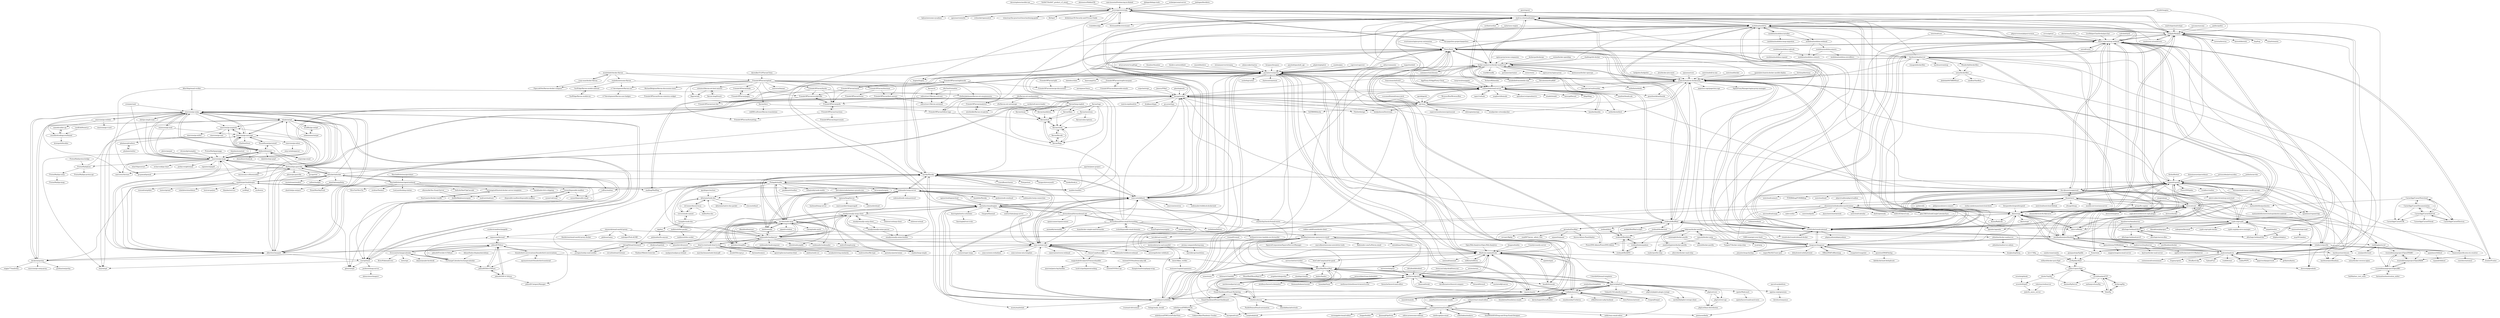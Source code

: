 digraph G {
"sovereign/sovereign" -> "mail-in-a-box/mailinabox"
"sovereign/sovereign" -> "StreisandEffect/streisand" ["e"=1]
"sovereign/sovereign" -> "modoboa/modoboa"
"sovereign/sovereign" -> "trailofbits/algo" ["e"=1]
"sovereign/sovereign" -> "the-paperless-project/paperless" ["e"=1]
"sovereign/sovereign" -> "kahun/awesome-sysadmin" ["e"=1]
"sovereign/sovereign" -> "huginn/huginn" ["e"=1]
"sovereign/sovereign" -> "apenwarr/sshuttle" ["e"=1]
"sovereign/sovereign" -> "evilsocket/opensnitch" ["e"=1]
"sovereign/sovereign" -> "mailpile/Mailpile"
"sovereign/sovereign" -> "trimstray/the-practical-linux-hardening-guide" ["e"=1]
"sovereign/sovereign" -> "lfit/itpol" ["e"=1]
"sovereign/sovereign" -> "drduh/macOS-Security-and-Privacy-Guide" ["e"=1]
"sovereign/sovereign" -> "postalserver/postal"
"sovereign/sovereign" -> "docker-mailserver/docker-mailserver"
"caprover/caprover" -> "postalserver/postal" ["e"=1]
"nginx-proxy/nginx-proxy" -> "docker-mailserver/docker-mailserver" ["e"=1]
"alvarcarto/url-to-pdf-api" -> "postalserver/postal" ["e"=1]
"thumbor/thumbor" -> "postalserver/postal" ["e"=1]
"nylas/sync-engine" -> "mailpile/Mailpile" ["e"=1]
"nylas/sync-engine" -> "postalsys/emailengine" ["e"=1]
"thedevs-network/kutt" -> "postalserver/postal" ["e"=1]
"hestiacp/hestiacp" -> "mailcow/mailcow-dockerized" ["e"=1]
"knadh/listmonk" -> "postalserver/postal" ["e"=1]
"knadh/listmonk" -> "Mailtrain-org/mailtrain" ["e"=1]
"padloc/padloc" -> "mailpile/Mailpile" ["e"=1]
"forwardemail/free-email-forwarding" -> "forwardemail/forwardemail.net"
"forwardemail/free-email-forwarding" -> "anonaddy/anonaddy" ["e"=1]
"forwardemail/free-email-forwarding" -> "simple-login/app" ["e"=1]
"forwardemail/free-email-forwarding" -> "huan/docker-simple-mail-forwarder" ["e"=1]
"forwardemail/free-email-forwarding" -> "ivolo/disposable-email-domains" ["e"=1]
"forwardemail/free-email-forwarding" -> "haraka/Haraka"
"forwardemail/free-email-forwarding" -> "mail-in-a-box/mailinabox"
"forwardemail/free-email-forwarding" -> "postalserver/postal"
"forwardemail/free-email-forwarding" -> "arithmetric/aws-lambda-ses-forwarder" ["e"=1]
"forwardemail/free-email-forwarding" -> "EasyEngine/easyengine" ["e"=1]
"forwardemail/free-email-forwarding" -> "zone-eu/wildduck"
"forwardemail/free-email-forwarding" -> "foxcpp/maddy"
"forwardemail/free-email-forwarding" -> "zone-eu/zone-mta"
"forwardemail/free-email-forwarding" -> "usefathom/fathom" ["e"=1]
"forwardemail/free-email-forwarding" -> "postalsys/emailengine"
"freescout-help-desk/freescout" -> "mettle/sendportal" ["e"=1]
"ColorlibHQ/email-templates" -> "phpList/phplist3" ["e"=1]
"unlayer/react-email-editor" -> "voidlabs/mosaico" ["e"=1]
"unlayer/react-email-editor" -> "usewaypoint/email-builder-js" ["e"=1]
"woodpecker-ci/woodpecker" -> "stalwartlabs/mail-server" ["e"=1]
"woodpecker-ci/woodpecker" -> "foxcpp/maddy" ["e"=1]
"wallix/PEPS" -> "mailcow/mailcow" ["e"=1]
"StreisandEffect/streisand" -> "sovereign/sovereign" ["e"=1]
"cydrobolt/polr" -> "RainLoop/rainloop-webmail" ["e"=1]
"mautic/mautic" -> "Mailtrain-org/mailtrain" ["e"=1]
"mautic/mautic" -> "mettle/sendportal" ["e"=1]
"mautic/mautic" -> "postalserver/postal" ["e"=1]
"cypht-org/cypht" -> "RainLoop/rainloop-webmail"
"cypht-org/cypht" -> "the-djmaze/snappymail"
"cypht-org/cypht" -> "cypht-org/cypht-docker"
"cypht-org/cypht" -> "afterlogic/webmail-lite-8"
"cypht-org/cypht" -> "cypht-org/php-sieve-manager"
"cypht-org/cypht" -> "Alinto/sogo"
"cypht-org/cypht" -> "naspeh/mailur"
"cypht-org/cypht" -> "afterlogic/webmail-lite"
"cypht-org/cypht" -> "mailpile/Mailpile"
"cypht-org/cypht" -> "manusa/isotope-mail"
"cypht-org/cypht" -> "roundcube/roundcubemail"
"cypht-org/cypht" -> "Alanaktion/phproject" ["e"=1]
"cypht-org/cypht" -> "sabre-io/Baikal" ["e"=1]
"cypht-org/cypht" -> "mikegioia/libremail"
"cypht-org/cypht" -> "agendav/agendav" ["e"=1]
"RainLoop/rainloop-webmail" -> "roundcube/roundcubemail"
"RainLoop/rainloop-webmail" -> "mailpile/Mailpile"
"RainLoop/rainloop-webmail" -> "the-djmaze/snappymail"
"RainLoop/rainloop-webmail" -> "cypht-org/cypht"
"RainLoop/rainloop-webmail" -> "Alinto/sogo"
"RainLoop/rainloop-webmail" -> "outroll/vesta" ["e"=1]
"RainLoop/rainloop-webmail" -> "postfixadmin/postfixadmin"
"RainLoop/rainloop-webmail" -> "sabre-io/Baikal" ["e"=1]
"RainLoop/rainloop-webmail" -> "rspamd/rspamd"
"RainLoop/rainloop-webmail" -> "mailcow/mailcow-dockerized"
"RainLoop/rainloop-webmail" -> "afterlogic/webmail-lite"
"RainLoop/rainloop-webmail" -> "Mailu/Mailu"
"RainLoop/rainloop-webmail" -> "mail-in-a-box/mailinabox"
"RainLoop/rainloop-webmail" -> "froxlor/Froxlor" ["e"=1]
"RainLoop/rainloop-webmail" -> "modoboa/modoboa"
"davestephens/ansible-nas" -> "sovereign/sovereign" ["e"=1]
"haraka/Haraka" -> "zone-eu/wildduck"
"haraka/Haraka" -> "nodemailer/smtp-server"
"haraka/Haraka" -> "zone-eu/zone-mta"
"haraka/Haraka" -> "postalserver/postal"
"haraka/Haraka" -> "hookio/hook.io" ["e"=1]
"haraka/Haraka" -> "LearnBoost/cluster" ["e"=1]
"haraka/Haraka" -> "Flotype/now" ["e"=1]
"haraka/Haraka" -> "bnoguchi/everyauth" ["e"=1]
"haraka/Haraka" -> "mlandauer/cuttlefish"
"haraka/Haraka" -> "rspamd/rspamd"
"haraka/Haraka" -> "mscdex/node-imap"
"haraka/Haraka" -> "Mailu/Mailu"
"haraka/Haraka" -> "foxcpp/maddy"
"haraka/Haraka" -> "eleith/emailjs" ["e"=1]
"haraka/Haraka" -> "Flolagale/mailin"
"hedgedoc/hedgedoc" -> "mailcow/mailcow-dockerized" ["e"=1]
"0x4447/0x4447_product_s3_email" -> "sovereign/sovereign" ["e"=1]
"mailhog/MailHog" -> "postalserver/postal" ["e"=1]
"Devolutions/IronRDP" -> "stalwartlabs/mail-server" ["e"=1]
"mail-in-a-box/mailinabox" -> "mailcow/mailcow-dockerized"
"mail-in-a-box/mailinabox" -> "modoboa/modoboa"
"mail-in-a-box/mailinabox" -> "docker-mailserver/docker-mailserver"
"mail-in-a-box/mailinabox" -> "Mailu/Mailu"
"mail-in-a-box/mailinabox" -> "postalserver/postal"
"mail-in-a-box/mailinabox" -> "sovereign/sovereign"
"mail-in-a-box/mailinabox" -> "mailpile/Mailpile"
"mail-in-a-box/mailinabox" -> "roundcube/roundcubemail"
"mail-in-a-box/mailinabox" -> "StreisandEffect/streisand" ["e"=1]
"mail-in-a-box/mailinabox" -> "iredmail/iRedMail"
"mail-in-a-box/mailinabox" -> "trailofbits/algo" ["e"=1]
"mail-in-a-box/mailinabox" -> "certbot/certbot" ["e"=1]
"mail-in-a-box/mailinabox" -> "borgbackup/borg" ["e"=1]
"mail-in-a-box/mailinabox" -> "stalwartlabs/mail-server"
"mail-in-a-box/mailinabox" -> "RainLoop/rainloop-webmail"
"sandstorm-io/sandstorm" -> "sovereign/sovereign" ["e"=1]
"sandstorm-io/sandstorm" -> "mailpile/Mailpile" ["e"=1]
"dockovpn/dockovpn" -> "docker-mailserver/docker-mailserver" ["e"=1]
"kanidm/kanidm" -> "stalwartlabs/mail-server" ["e"=1]
"syncany/syncany" -> "mailpile/Mailpile" ["e"=1]
"mhale/smtpd" -> "bradfitz/go-smtpd"
"mhale/smtpd" -> "emersion/go-smtp"
"mhale/smtpd" -> "emersion/go-msgauth"
"mhale/smtpd" -> "decke/smtprelay"
"mhale/smtpd" -> "toorop/tmail"
"mhale/smtpd" -> "chrj/smtpd"
"mhale/smtpd" -> "emersion/go-message"
"mhale/smtpd" -> "siebenmann/smtpd"
"mhale/smtpd" -> "flashmob/go-guerrilla"
"mhale/smtpd" -> "gleez/smtpd"
"imapsync/imapsync" -> "joeyates/imap-backup" ["e"=1]
"imapsync/imapsync" -> "OfflineIMAP/offlineimap" ["e"=1]
"imapsync/imapsync" -> "mailcow/mailcow-dockerized"
"imapsync/imapsync" -> "roundcube/roundcubemail"
"imapsync/imapsync" -> "modoboa/modoboa"
"imapsync/imapsync" -> "rsnapshot/rsnapshot" ["e"=1]
"imapsync/imapsync" -> "quentinsf/IMAPdedup"
"imapsync/imapsync" -> "rspamd/rspamd"
"imapsync/imapsync" -> "RainLoop/rainloop-webmail"
"imapsync/imapsync" -> "Mailu/Mailu"
"imapsync/imapsync" -> "major/MySQLTuner-perl" ["e"=1]
"imapsync/imapsync" -> "borgbackup/borg" ["e"=1]
"imapsync/imapsync" -> "mail-in-a-box/mailinabox"
"imapsync/imapsync" -> "Alinto/sogo"
"imapsync/imapsync" -> "dehydrated-io/dehydrated" ["e"=1]
"postfixadmin/postfixadmin" -> "dovecot/core"
"postfixadmin/postfixadmin" -> "opensolutions/ViMbAdmin"
"postfixadmin/postfixadmin" -> "rspamd/rspamd"
"postfixadmin/postfixadmin" -> "mailserver2/mailserver"
"postfixadmin/postfixadmin" -> "postfixadmin/docker"
"postfixadmin/postfixadmin" -> "roundcube/roundcubemail"
"postfixadmin/postfixadmin" -> "vdukhovni/postfix"
"postfixadmin/postfixadmin" -> "RainLoop/rainloop-webmail"
"postfixadmin/postfixadmin" -> "iredmail/iRedMail"
"postfixadmin/postfixadmin" -> "PowerDNS-Admin/PowerDNS-Admin" ["e"=1]
"postfixadmin/postfixadmin" -> "modoboa/modoboa"
"postfixadmin/postfixadmin" -> "Alinto/sogo"
"postfixadmin/postfixadmin" -> "hardware/mailserver"
"postfixadmin/postfixadmin" -> "roehling/postsrsd"
"postfixadmin/postfixadmin" -> "imapsync/imapsync"
"proftpd/proftpd" -> "jedisct1/pure-ftpd"
"proftpd/proftpd" -> "dovecot/pigeonhole"
"phpservermon/phpservermon" -> "RainLoop/rainloop-webmail" ["e"=1]
"glauth/glauth" -> "foxcpp/maddy" ["e"=1]
"jitsi/docker-jitsi-meet" -> "mailcow/mailcow-dockerized" ["e"=1]
"jobisoft/EAS-4-TbSync" -> "jobisoft/TbSync"
"jobisoft/EAS-4-TbSync" -> "jobisoft/DAV-4-TbSync"
"trumail/trumail" -> "Email-Dashboard/Email-Dashboard" ["e"=1]
"trumail/trumail" -> "zone-eu/zone-mta" ["e"=1]
"trumail/trumail" -> "MoonMail/MoonMail" ["e"=1]
"emailjs/emailjs-imap-client" -> "emailjs/emailjs-smtp-client"
"emailjs/emailjs-imap-client" -> "chadxz/imap-simple"
"emailjs/emailjs-imap-client" -> "mscdex/node-imap"
"emailjs/emailjs-imap-client" -> "postalsys/imapflow"
"emailjs/emailjs-imap-client" -> "nodemailer/mailparser"
"emailjs/emailjs-imap-client" -> "emailjs/emailjs-mime-parser"
"emailjs/emailjs-imap-client" -> "whiteout-io/imap-client"
"emailjs/emailjs-imap-client" -> "emailjs/emailjs-mime-builder"
"emailjs/emailjs-imap-client" -> "whiteout-io/mail"
"emailjs/emailjs-imap-client" -> "postalsys/emailengine"
"outroll/vesta" -> "RainLoop/rainloop-webmail" ["e"=1]
"outroll/vesta" -> "roundcube/roundcubemail" ["e"=1]
"Flolagale/mailin" -> "nodemailer/mailparser"
"Flolagale/mailin" -> "mscdex/node-imap"
"Flolagale/mailin" -> "chirag04/mail-listener2"
"Flolagale/mailin" -> "nodemailer/smtp-server"
"Flolagale/mailin" -> "vithalreddy/node-mailin"
"Flolagale/mailin" -> "haraka/Haraka"
"Flolagale/mailin" -> "jcreigno/nodejs-mail-notifier"
"Flolagale/mailin" -> "percolatestudio/meteor-synced-cron" ["e"=1]
"Flolagale/mailin" -> "bevacqua/insignia" ["e"=1]
"Flolagale/mailin" -> "xpensia/ImapServer"
"Flolagale/mailin" -> "ruffrey/mailsac" ["e"=1]
"Flolagale/mailin" -> "tjfontaine/node-dns"
"Flolagale/mailin" -> "paulkinzett/toolbar" ["e"=1]
"chaifeng/ufw-docker" -> "mailcow/mailcow-dockerized" ["e"=1]
"chaifeng/ufw-docker" -> "docker-mailserver/docker-mailserver" ["e"=1]
"Email-Dashboard/Email-Dashboard" -> "Email-Dashboard/Email-Marketing"
"Email-Dashboard/Email-Dashboard" -> "miletliyusuf/YMNetwork"
"maizzle/maizzle" -> "mettle/sendportal" ["e"=1]
"eleith/emailjs" -> "haraka/Haraka" ["e"=1]
"eleith/emailjs" -> "mscdex/node-imap" ["e"=1]
"eleith/emailjs" -> "nodemailer/mailparser" ["e"=1]
"eleith/emailjs" -> "nodemailer/smtp-server" ["e"=1]
"pydio/cells" -> "Alinto/sogo" ["e"=1]
"litespeedtech/openlitespeed" -> "Alinto/sogo" ["e"=1]
"firehol/firehol" -> "rspamd/rspamd" ["e"=1]
"hmailserver/hmailserver" -> "afterlogic/webmail-lite-8" ["e"=1]
"hmailserver/hmailserver" -> "roundcube/roundcubemail" ["e"=1]
"hmailserver/hmailserver" -> "vdukhovni/postfix" ["e"=1]
"ruffrey/mailsac" -> "synox/disposable-email" ["e"=1]
"emailjs/emailjs-smtp-client" -> "emailjs/emailjs-imap-client"
"emailjs/emailjs-smtp-client" -> "emailjs/emailjs-mime-builder"
"emailjs/emailjs-smtp-client" -> "emailjs/emailjs-mime-parser"
"emersion/go-milter" -> "phalaaxx/pf-milters"
"chromedp/examples" -> "emersion/go-imap" ["e"=1]
"mguessan/davmail" -> "pimutils/vdirsyncer" ["e"=1]
"mguessan/davmail" -> "jobisoft/TbSync"
"osixia/docker-openldap" -> "docker-mailserver/docker-mailserver" ["e"=1]
"domainaware/parsedmarc" -> "rspamd/rspamd" ["e"=1]
"ivolo/disposable-email-domains" -> "forwardemail/free-email-forwarding" ["e"=1]
"Oxygem/Kanmail" -> "postalsys/emailengine" ["e"=1]
"miracuthbert/saas-boilerplate" -> "mettle/sendportal-core" ["e"=1]
"beckysag/ftp" -> "rovinbhandari/FTP"
"beckysag/ftp" -> "Siim/ftp"
"jeremy-compostella/org-msg" -> "harishkrupo/oauth2ms" ["e"=1]
"afterlogic/webmail-lite" -> "afterlogic/webmail-lite-8"
"afterlogic/webmail-lite" -> "cypht-org/cypht"
"afterlogic/webmail-lite" -> "RainLoop/rainloop-webmail"
"CarnetApp/CarnetDocumentation" -> "CarnetApp/CarnetAndroid"
"CarnetApp/CarnetDocumentation" -> "CarnetApp/CarnetNextcloud"
"CarnetApp/CarnetDocumentation" -> "CarnetApp/CarnetElectron"
"CarnetApp/CarnetDocumentation" -> "CarnetApp/CarnetGTK"
"aaronjanse/3mux" -> "foxcpp/maddy" ["e"=1]
"ProtonMail/gopenpgp" -> "emersion/go-imap" ["e"=1]
"chjj/bns" -> "pinheadmz/hs-anyone" ["e"=1]
"vitorfs/colossus" -> "Email-Dashboard/Email-Marketing"
"vitorfs/colossus" -> "phpList/phplist3"
"vitorfs/colossus" -> "MoonMail/MoonMail"
"vitorfs/colossus" -> "eliasdabbas/advertools" ["e"=1]
"vitorfs/colossus" -> "mettle/sendportal"
"vitorfs/colossus" -> "PaulleDemon/Email-automation"
"norweeg/self-hosted-docker-server-templates" -> "Starttoaster/docker-traefik"
"Starttoaster/docker-traefik" -> "norweeg/self-hosted-docker-server-templates"
"manusa/isotope-mail" -> "msp301/pinbox"
"roundcube/roundcubemail-docker" -> "roundcube/roundcubemail"
"lieser/dkim_verifier" -> "moisseev/rspamd-spamness"
"emailjs/emailjs-mime-parser" -> "emailjs/emailjs-mime-builder"
"realodix/awesome-flarum" -> "SurfEdge/flarum-mobile-android"
"realodix/awesome-flarum" -> "v17development/flarum-seo"
"realodix/awesome-flarum" -> "flarum/docs"
"LordEidi/fennel.js" -> "swordlordcodingcrew/fennel" ["e"=1]
"grosjo/fts-xapian" -> "slusarz/dovecot-fts-flatcurve"
"chirag04/mail-listener2" -> "circuithub/mail-listener"
"chirag04/mail-listener2" -> "jcreigno/nodejs-mail-notifier"
"guileen/node-sendmail" -> "nodemailer/smtp-server"
"twisted1919/mailwizz-php-sdk" -> "thangtx/mailwizzphpapi-wrap"
"twisted1919/mailwizz-php-sdk" -> "twisted1919/evs-go"
"synox/void-mail" -> "synox/disposable-mailbox"
"Siim/ftp" -> "beckysag/ftp"
"Siim/ftp" -> "rovinbhandari/FTP"
"sendwithus/templates" -> "voidlabs/mosaico" ["e"=1]
"phpList/core" -> "phpList/base-distribution"
"phpList/core" -> "phpList/rest-api"
"alash3al/smtp2http" -> "alash3al/go-smtpsrv"
"alash3al/smtp2http" -> "StoneMoe/AnyPush"
"Snawoot/postfix-mta-sts-resolver" -> "rseichter/automx2"
"FriendsOfFlarum/doorman" -> "FriendsOfFlarum/best-answer"
"FriendsOfFlarum/doorman" -> "FriendsOfFlarum/terms"
"trusteddomainproject/OpenDKIM" -> "trusteddomainproject/OpenDMARC"
"trusteddomainproject/OpenDKIM" -> "trusteddomainproject/OpenARC"
"emersion/go-webdav" -> "swordlordcodingcrew/fennel"
"emersion/go-webdav" -> "emersion/go-vcard"
"emersion/go-webdav" -> "samedi/caldav-go"
"emersion/go-webdav" -> "emersion/go-smtp"
"naspeh/mailur" -> "dolphyn/dolphyn"
"trusteddomainproject/OpenDMARC" -> "trusteddomainproject/OpenDKIM"
"trusteddomainproject/OpenDMARC" -> "trusteddomainproject/OpenARC"
"jobisoft/DAV-4-TbSync" -> "jobisoft/TbSync"
"jobisoft/DAV-4-TbSync" -> "jobisoft/EAS-4-TbSync"
"jobisoft/DAV-4-TbSync" -> "jobisoft/CategoryManager"
"CarnetApp/CarnetAndroid" -> "CarnetApp/CarnetNextcloud"
"CarnetApp/CarnetAndroid" -> "CarnetApp/CarnetDocumentation"
"CarnetApp/CarnetAndroid" -> "CarnetApp/CarnetElectron"
"CarnetApp/CarnetAndroid" -> "CarnetApp/CarnetGTK"
"CarnetApp/CarnetAndroid" -> "CarnetApp/CarnetFdroid"
"CarnetApp/CarnetElectron" -> "CarnetApp/CarnetAndroid"
"iredmail/mlmmjadmin" -> "iredmail/iRedAPD"
"iredmail/mlmmjadmin" -> "iredmail/iRedAdmin"
"zoni/postforward" -> "roehling/postsrsd"
"FriendsOfFlarum/socialprofile" -> "FriendsOfFlarum/polls"
"FriendsOfFlarum/socialprofile" -> "FriendsOfFlarum/user-bio"
"CarnetApp/CarnetNextcloud" -> "CarnetApp/CarnetAndroid"
"CarnetApp/CarnetNextcloud" -> "CarnetApp/CarnetDocumentation"
"CarnetApp/CarnetNextcloud" -> "CarnetApp/CarnetGTK"
"CarnetApp/CarnetNextcloud" -> "matiasdelellis/quicknotes"
"CarnetApp/CarnetNextcloud" -> "CarnetApp/CarnetElectron"
"swordlordcodingcrew/fennel" -> "samedi/caldav-go"
"swordlordcodingcrew/fennel" -> "kristapsdz/kcaldav"
"FriendsOfFlarum/links" -> "FriendsOfFlarum/pages"
"FriendsOfFlarum/reactions" -> "FriendsOfFlarum/polls"
"FriendsOfFlarum/reactions" -> "FriendsOfFlarum/formatting"
"FriendsOfFlarum/reactions" -> "FriendsOfFlarum/impersonate"
"FriendsOfFlarum/polls" -> "FriendsOfFlarum/socialprofile"
"FriendsOfFlarum/polls" -> "FriendsOfFlarum/follow-tags"
"FriendsOfFlarum/polls" -> "FriendsOfFlarum/reactions"
"FriendsOfFlarum/pages" -> "FriendsOfFlarum/links"
"ProtonMail/go-smtp" -> "ProtonMail/go-imap"
"v17development/flarum-seo" -> "v17development/flarum-user-badges"
"MichaelBelgium/flarum-discussion-views" -> "FriendsOfFlarum/forum-statistics-widget"
"FriendsOfFlarum/nightmode" -> "FriendsOfFlarum/merge-discussions"
"FriendsOfFlarum/nightmode" -> "FriendsOfFlarum/follow-tags"
"FriendsOfFlarum/nightmode" -> "FriendsOfFlarum/oauth"
"FriendsOfFlarum/follow-tags" -> "flarum/lock"
"FriendsOfFlarum/stopforumspam" -> "FriendsOfFlarum/merge-discussions"
"FriendsOfFlarum/stopforumspam" -> "FriendsOfFlarum/disposable-emails"
"FriendsOfFlarum/disposable-emails" -> "FriendsOfFlarum/stopforumspam"
"aforensics/HiddenVM" -> "sovereign/sovereign" ["e"=1]
"muesli/beehive" -> "postalserver/postal" ["e"=1]
"webmin/webmin" -> "roundcube/roundcubemail" ["e"=1]
"kylemanna/docker-openvpn" -> "docker-mailserver/docker-mailserver" ["e"=1]
"Exim/exim" -> "dovecot/core"
"Exim/exim" -> "vdukhovni/postfix"
"Exim/exim" -> "rspamd/rspamd"
"Exim/exim" -> "proftpd/proftpd"
"BrowserBox/BrowserBox" -> "mjl-/mox" ["e"=1]
"agnitas-org/openemm" -> "iloveluce/sequence"
"mettle/sendportal" -> "mettle/sendportal-core"
"mettle/sendportal" -> "Qoraiche/laravel-mail-editor" ["e"=1]
"mettle/sendportal" -> "MoonMail/MoonMail"
"mettle/sendportal" -> "phpList/phplist3"
"mettle/sendportal" -> "themsaid/wink" ["e"=1]
"mettle/sendportal" -> "mautic/mautic" ["e"=1]
"mettle/sendportal" -> "davidhsianturi/laravel-compass" ["e"=1]
"mettle/sendportal" -> "litstack/litstack" ["e"=1]
"mettle/sendportal" -> "austintoddj/canvas" ["e"=1]
"mettle/sendportal" -> "mtolhuys/laravel-schematics" ["e"=1]
"mettle/sendportal" -> "thomasjohnkane/snooze" ["e"=1]
"mettle/sendportal" -> "lunarphp/lunar" ["e"=1]
"mettle/sendportal" -> "Mailtrain-org/mailtrain"
"mettle/sendportal" -> "knadh/listmonk" ["e"=1]
"mettle/sendportal" -> "meilisearch/meilisearch-laravel-scout" ["e"=1]
"Automattic/juice" -> "html-to-text/node-html-to-text" ["e"=1]
"mailpile/Mailpile" -> "RainLoop/rainloop-webmail"
"mailpile/Mailpile" -> "mail-in-a-box/mailinabox"
"mailpile/Mailpile" -> "roundcube/roundcubemail"
"mailpile/Mailpile" -> "cypht-org/cypht"
"mailpile/Mailpile" -> "tutao/tutanota" ["e"=1]
"mailpile/Mailpile" -> "sovereign/sovereign"
"mailpile/Mailpile" -> "modoboa/modoboa"
"mailpile/Mailpile" -> "Alinto/sogo"
"mailpile/Mailpile" -> "Laverna/laverna" ["e"=1]
"mailpile/Mailpile" -> "paperwork/paperwork" ["e"=1]
"mailpile/Mailpile" -> "borgbackup/borg" ["e"=1]
"mailpile/Mailpile" -> "sandstorm-io/sandstorm" ["e"=1]
"mailpile/Mailpile" -> "keeweb/keeweb" ["e"=1]
"mailpile/Mailpile" -> "bup/bup" ["e"=1]
"mailpile/Mailpile" -> "the-paperless-project/paperless" ["e"=1]
"opnsense/core" -> "mailcow/mailcow-dockerized" ["e"=1]
"astuto/astuto" -> "mettle/sendportal" ["e"=1]
"mailslurper/mailslurper" -> "inbucket/inbucket"
"mailslurper/mailslurper" -> "flashmob/go-guerrilla"
"mailslurper/mailslurper" -> "emersion/go-imap"
"mailslurper/mailslurper" -> "maildev/maildev" ["e"=1]
"mailslurper/mailslurper" -> "albertito/chasquid"
"mailslurper/mailslurper" -> "ory/kratos" ["e"=1]
"mailslurper/mailslurper" -> "rnwood/smtp4dev" ["e"=1]
"mailslurper/mailslurper" -> "looterz/grimd" ["e"=1]
"mailslurper/mailslurper" -> "volatiletech/authboss" ["e"=1]
"mailslurper/mailslurper" -> "decke/smtprelay"
"mailslurper/mailslurper" -> "lestrrat-go/jwx" ["e"=1]
"mailslurper/mailslurper" -> "hlandau/service" ["e"=1]
"mailslurper/mailslurper" -> "xo/dbtpl" ["e"=1]
"mailslurper/mailslurper" -> "toorop/tmail"
"mailslurper/mailslurper" -> "mailhog/MailHog" ["e"=1]
"giampaolo/pyftpdlib" -> "proftpd/proftpd" ["e"=1]
"lavv17/lftp" -> "proftpd/proftpd" ["e"=1]
"vimagick/dockerfiles" -> "hardware/mailserver" ["e"=1]
"kevinchappell/formBuilder" -> "voidlabs/mosaico" ["e"=1]
"postalsys/emailengine" -> "muety/mailwhale"
"postalsys/emailengine" -> "postalsys/imapflow"
"postalsys/emailengine" -> "zone-eu/wildduck"
"postalsys/emailengine" -> "emailjs/emailjs-imap-client"
"postalsys/emailengine" -> "reacherhq/check-if-email-exists" ["e"=1]
"postalsys/emailengine" -> "mlandauer/cuttlefish"
"postalsys/emailengine" -> "haraka/Haraka"
"postalsys/emailengine" -> "zone-eu/zone-mta"
"postalsys/emailengine" -> "postalserver/postal"
"postalsys/emailengine" -> "Oxygem/Kanmail" ["e"=1]
"postalsys/emailengine" -> "rustyio/super-imap"
"postalsys/emailengine" -> "stalwartlabs/jmap-server" ["e"=1]
"postalsys/emailengine" -> "fmeringdal/nettu-scheduler"
"postalsys/emailengine" -> "Mindbaz/awesome-opensource-email"
"postalsys/emailengine" -> "forwardemail/forwardemail.net"
"xgenecloud/xgenecloud" -> "postalsys/emailengine" ["e"=1]
"stilliard/docker-pure-ftpd" -> "jedisct1/pure-ftpd" ["e"=1]
"GAM-team/got-your-back" -> "imapsync/imapsync" ["e"=1]
"sam-hosseini/freelancing-in-finland" -> "sovereign/sovereign" ["e"=1]
"privacyidea/privacyidea" -> "rspamd/rspamd" ["e"=1]
"Ericsson/exchangecalendar" -> "ExchangeCalendar/exchangecalendar"
"Ericsson/exchangecalendar" -> "jobisoft/TbSync"
"Ericsson/exchangecalendar" -> "KrissN/akonadi-ews"
"Ericsson/exchangecalendar" -> "tieto/sipe"
"Ericsson/exchangecalendar" -> "dequis/purple-facebook" ["e"=1]
"jmapio/jmap" -> "Alinto/sogo" ["e"=1]
"jmapio/jmap" -> "dovecot/core" ["e"=1]
"catatnight/docker-postfix" -> "noteed/docker-postfix"
"lavabit/magma" -> "mailpile/Mailpile" ["e"=1]
"lavabit/magma" -> "mail-in-a-box/mailinabox" ["e"=1]
"lavabit/magma" -> "modoboa/modoboa" ["e"=1]
"mailserver2/mailserver" -> "ksylvan/docker-mail-server"
"mailserver2/mailserver" -> "hardware/nsd-dnssec"
"mailserver2/mailserver" -> "aqeltech/Dockerised-GUI-Mailserver"
"mailcow/mailcow" -> "mailcow/mailcow-dockerized"
"mailcow/mailcow" -> "opensolutions/ViMbAdmin"
"mailcow/mailcow" -> "modoboa/modoboa"
"mailcow/mailcow" -> "Alinto/sogo"
"mailcow/mailcow" -> "getkaiwa/kaiwa" ["e"=1]
"mailcow/mailcow" -> "centminmod/centminmod" ["e"=1]
"mailcow/mailcow" -> "Eugeny/ajenti" ["e"=1]
"mailcow/mailcow" -> "rspamd/rspamd"
"mailcow/mailcow" -> "mail-in-a-box/mailinabox"
"mailcow/mailcow" -> "PetaByet/cdp"
"mailcow/mailcow" -> "froxlor/Froxlor" ["e"=1]
"mailcow/mailcow" -> "wallix/PEPS" ["e"=1]
"mailcow/mailcow" -> "RainLoop/rainloop-webmail"
"mailcow/mailcow" -> "Upload/Up1" ["e"=1]
"mailcow/mailcow" -> "ivaldi/brimir" ["e"=1]
"xhit/go-simple-mail" -> "emersion/go-smtp" ["e"=1]
"xhit/go-simple-mail" -> "emersion/go-imap" ["e"=1]
"s9e/TextFormatter" -> "askvortsov1/flarum-automod"
"s9e/TextFormatter" -> "askvortsov1/flarum-rich-text"
"opensolutions/ViMbAdmin" -> "magenx/magenx-email-server"
"opensolutions/ViMbAdmin" -> "postfixadmin/postfixadmin"
"opensolutions/ViMbAdmin" -> "mailcow/mailcow"
"decke/smtprelay" -> "grafana/smtprelay"
"decke/smtprelay" -> "mhale/smtpd"
"decke/smtprelay" -> "albertito/chasquid"
"decke/smtprelay" -> "emersion/go-smtp"
"decke/smtprelay" -> "wiggin77/mailrelay"
"decke/smtprelay" -> "emersion/go-smtp-proxy"
"debops/debops-tools" -> "sovereign/sovereign" ["e"=1]
"tjfontaine/node-dns" -> "sh1mmer/dnsserver.js"
"tjfontaine/node-dns" -> "trevoro/node-named"
"tjfontaine/node-dns" -> "iriscouch/dnsd"
"tjfontaine/node-dns" -> "tjfontaine/native-dns-packet"
"forwardemail/forwardemail.net" -> "forwardemail/free-email-forwarding"
"forwardemail/forwardemail.net" -> "anonaddy/anonaddy" ["e"=1]
"forwardemail/forwardemail.net" -> "zone-eu/zone-mta"
"forwardemail/forwardemail.net" -> "spamscanner/spamscanner"
"forwardemail/forwardemail.net" -> "zone-eu/wildduck"
"forwardemail/forwardemail.net" -> "postalsys/emailengine"
"postalsys/imapflow" -> "chadxz/imap-simple"
"postalsys/imapflow" -> "emailjs/emailjs-imap-client"
"postalsys/imapflow" -> "postalsys/postal-mime"
"postalsys/imapflow" -> "postalsys/emailengine"
"postalsys/imapflow" -> "mscdex/node-imap"
"ProtonMail/proton-bridge" -> "ProtonMail/gluon" ["e"=1]
"the-djmaze/snappymail" -> "RainLoop/rainloop-webmail"
"the-djmaze/snappymail" -> "cypht-org/cypht"
"the-djmaze/snappymail" -> "afterlogic/webmail-lite-8"
"the-djmaze/snappymail" -> "pierre-alain-b/rainloop-nextcloud"
"the-djmaze/snappymail" -> "Alinto/sogo"
"the-djmaze/snappymail" -> "roundcube/roundcubemail"
"the-djmaze/snappymail" -> "rspamd/rspamd"
"the-djmaze/snappymail" -> "nextcloud/mail" ["e"=1]
"the-djmaze/snappymail" -> "dovecot/core"
"the-djmaze/snappymail" -> "stalwartlabs/mail-server"
"the-djmaze/snappymail" -> "foxcpp/maddy"
"the-djmaze/snappymail" -> "nextcloud/contacts" ["e"=1]
"the-djmaze/snappymail" -> "Mailu/Mailu"
"the-djmaze/snappymail" -> "FOSSBilling/FOSSBilling" ["e"=1]
"the-djmaze/snappymail" -> "thsmi/sieve"
"iredmail/iRedMail" -> "iredmail/dockerized"
"iredmail/iRedMail" -> "modoboa/modoboa"
"iredmail/iRedMail" -> "iredmail/iRedAdmin"
"iredmail/iRedMail" -> "Alinto/sogo"
"iredmail/iRedMail" -> "Mailu/Mailu"
"iredmail/iRedMail" -> "gyxuehu/EwoMail"
"iredmail/iRedMail" -> "roundcube/roundcubemail"
"iredmail/iRedMail" -> "mail-in-a-box/mailinabox"
"iredmail/iRedMail" -> "iredmail/mlmmjadmin"
"iredmail/iRedMail" -> "mailcow/mailcow-dockerized"
"iredmail/iRedMail" -> "iredmail/iRedAPD"
"iredmail/iRedMail" -> "postfixadmin/postfixadmin"
"iredmail/iRedMail" -> "iredmail/docs"
"iredmail/iRedMail" -> "foxcpp/maddy"
"iredmail/iRedMail" -> "jeekkd/iRedMail-scripts"
"iredmail/dockerized" -> "iredmail/iRedAdmin"
"iredmail/dockerized" -> "iredmail/iRedMail"
"igorklopov/enclose" -> "tjfontaine/node-dns" ["e"=1]
"HaschekSolutions/opentrashmail" -> "hackthedev/dcts-shipping"
"HaschekSolutions/opentrashmail" -> "OliveTin/OliveTin" ["e"=1]
"HaschekSolutions/opentrashmail" -> "synox/disposable-mailbox"
"HaschekSolutions/opentrashmail" -> "erohtar/Dasherr"
"HaschekSolutions/opentrashmail" -> "inbucket/inbucket"
"HaschekSolutions/opentrashmail" -> "LooLzzz/docking-station" ["e"=1]
"HaschekSolutions/opentrashmail" -> "Sathvik-Rao/ClipCascade" ["e"=1]
"HaschekSolutions/opentrashmail" -> "norweeg/self-hosted-docker-server-templates"
"crazy-max/docker-flarum" -> "mondediefr/docker-flarum"
"crazy-max/docker-flarum" -> "PipecraftNet/flarum-docker-compose"
"mettle/sendportal-core" -> "mettle/sendportal"
"spatie/Mailcoach" -> "spatie/laravel-mailcoach-tests"
"tarickb/sasl-xoauth2" -> "moriyoshi/cyrus-sasl-xoauth2"
"jordwest/imap-server" -> "alienscience/imapsrv"
"miletliyusuf/YMCirclePickerView" -> "miletliyusuf/YMNetwork"
"iredmail/iRedAPD" -> "iredmail/mlmmjadmin"
"iredmail/iRedAPD" -> "iredmail/iRedAdmin"
"iredmail/iRedAdmin" -> "iredmail/mlmmjadmin"
"iredmail/iRedAdmin" -> "iredmail/iRedAPD"
"iredmail/iRedAdmin" -> "iredmail/docs"
"siebenmann/smtpd" -> "bradfitz/go-smtpd"
"FriendsOfFlarum/best-answer" -> "askvortsov1/flarum-automod"
"FriendsOfFlarum/oauth" -> "FriendsOfFlarum/nightmode"
"FriendsOfFlarum/oauth" -> "FriendsOfFlarum/socialprofile"
"FriendsOfFlarum/oauth" -> "FriendsOfFlarum/polls"
"iredmail/docs" -> "iredmail/iRedAdmin"
"caridy/es6-micro-loader" -> "mtotheikle/flarum-recaptcha"
"GokmenAkar/Pandemic-Tracker" -> "miletliyusuf/YMNetwork"
"miletliyusuf/YMNetwork" -> "miletliyusuf/YMCirclePickerView"
"miletliyusuf/YMNetwork" -> "GokmenAkar/Pandemic-Tracker"
"nodemailer/smtp-server" -> "nodemailer/mailparser"
"nodemailer/smtp-server" -> "haraka/Haraka"
"nodemailer/smtp-server" -> "andris9/simplesmtp"
"nodemailer/smtp-server" -> "nodemailer/smtp-connection"
"nodemailer/smtp-server" -> "guileen/node-sendmail"
"nodemailer/smtp-server" -> "Flolagale/mailin"
"nodemailer/smtp-server" -> "zone-eu/wildduck"
"nodemailer/smtp-server" -> "substack/node-smtp-protocol"
"nodemailer/smtp-server" -> "zone-eu/zone-mta"
"nodemailer/smtp-server" -> "tjfontaine/node-dns"
"nodemailer/smtp-server" -> "mscdex/node-imap"
"nodemailer/smtp-server" -> "eleith/emailjs" ["e"=1]
"nodemailer/smtp-server" -> "baudehlo/Haraka"
"nodemailer/smtp-server" -> "xpensia/ImapServer"
"sabre-io/Baikal" -> "RainLoop/rainloop-webmail" ["e"=1]
"sabre-io/Baikal" -> "Alinto/sogo" ["e"=1]
"tellform/tellform" -> "Mailtrain-org/mailtrain" ["e"=1]
"tellform/tellform" -> "postalserver/postal" ["e"=1]
"phpList/phplist3" -> "phpList/core"
"phpList/phplist3" -> "mettle/sendportal"
"phpList/phplist3" -> "Email-Dashboard/Email-Marketing"
"phpList/phplist3" -> "vitorfs/colossus"
"phpList/phplist3" -> "agnitas-org/openemm"
"phpList/phplist3" -> "MoonMail/MoonMail"
"phpList/phplist3" -> "phpList/rest-api"
"phpList/phplist3" -> "Mailtrain-org/mailtrain"
"phpList/phplist3" -> "voidlabs/mosaico"
"phpList/phplist3" -> "spatie/Mailcoach"
"phpList/phplist3" -> "phpList/base-distribution"
"phpList/phplist3" -> "michield/phplist-restapi-client"
"phpList/phplist3" -> "phpList/phplist-plugin-restapi"
"phpList/phplist3" -> "mautic/mautic" ["e"=1]
"phpList/phplist3" -> "TufayelLUS/LinkedIn-Scraper" ["e"=1]
"zammad/zammad" -> "postalserver/postal" ["e"=1]
"docker-mailserver/docker-mailserver" -> "Mailu/Mailu"
"docker-mailserver/docker-mailserver" -> "mailcow/mailcow-dockerized"
"docker-mailserver/docker-mailserver" -> "mail-in-a-box/mailinabox"
"docker-mailserver/docker-mailserver" -> "nginx-proxy/nginx-proxy" ["e"=1]
"docker-mailserver/docker-mailserver" -> "postalserver/postal"
"docker-mailserver/docker-mailserver" -> "containrrr/watchtower" ["e"=1]
"docker-mailserver/docker-mailserver" -> "authelia/authelia" ["e"=1]
"docker-mailserver/docker-mailserver" -> "traefik/traefik" ["e"=1]
"docker-mailserver/docker-mailserver" -> "dani-garcia/vaultwarden" ["e"=1]
"docker-mailserver/docker-mailserver" -> "stalwartlabs/mail-server"
"docker-mailserver/docker-mailserver" -> "kylemanna/docker-openvpn" ["e"=1]
"docker-mailserver/docker-mailserver" -> "hardware/mailserver"
"docker-mailserver/docker-mailserver" -> "portainer/portainer" ["e"=1]
"docker-mailserver/docker-mailserver" -> "restic/restic" ["e"=1]
"docker-mailserver/docker-mailserver" -> "juanfont/headscale" ["e"=1]
"getkaiwa/kaiwa" -> "mailcow/mailcow" ["e"=1]
"AppFlowy-IO/AppFlowy-Cloud" -> "stalwartlabs/mail-server" ["e"=1]
"streamaserver/streama" -> "postalserver/postal" ["e"=1]
"phpvirtualbox/phpvirtualbox" -> "aluxnimm/outlookcaldavsynchronizer" ["e"=1]
"erebe/personal-server" -> "sovereign/sovereign" ["e"=1]
"Open-Web-Analytics/Open-Web-Analytics" -> "Mailtrain-org/mailtrain" ["e"=1]
"aluxnimm/outlookcaldavsynchronizer" -> "nextcloud/calendar" ["e"=1]
"aluxnimm/outlookcaldavsynchronizer" -> "dmfs/opentasks" ["e"=1]
"aluxnimm/outlookcaldavsynchronizer" -> "bitfireAT/davx5-ose" ["e"=1]
"aluxnimm/outlookcaldavsynchronizer" -> "phw198/OutlookGoogleCalendarSync" ["e"=1]
"aluxnimm/outlookcaldavsynchronizer" -> "Alinto/sogo"
"aluxnimm/outlookcaldavsynchronizer" -> "Kozea/Radicale" ["e"=1]
"aluxnimm/outlookcaldavsynchronizer" -> "agendav/agendav" ["e"=1]
"aluxnimm/outlookcaldavsynchronizer" -> "microsoft/mfcmapi" ["e"=1]
"aluxnimm/outlookcaldavsynchronizer" -> "sabre-io/dav" ["e"=1]
"aluxnimm/outlookcaldavsynchronizer" -> "pimutils/vdirsyncer" ["e"=1]
"aluxnimm/outlookcaldavsynchronizer" -> "thsmi/sieve"
"aluxnimm/outlookcaldavsynchronizer" -> "imapsync/imapsync"
"aluxnimm/outlookcaldavsynchronizer" -> "sabre-io/Baikal" ["e"=1]
"aluxnimm/outlookcaldavsynchronizer" -> "nextcloud/polls" ["e"=1]
"aluxnimm/outlookcaldavsynchronizer" -> "jhass/nextcloud-keeweb" ["e"=1]
"AfterShip/email-verifier" -> "foxcpp/maddy" ["e"=1]
"AfterShip/email-verifier" -> "emersion/go-smtp" ["e"=1]
"AfterShip/email-verifier" -> "albertito/chasquid" ["e"=1]
"linagora/hublin" -> "Mailtrain-org/mailtrain" ["e"=1]
"lldap/lldap" -> "stalwartlabs/mail-server" ["e"=1]
"typpo/textbelt" -> "postalserver/postal" ["e"=1]
"typpo/textbelt" -> "Mailtrain-org/mailtrain" ["e"=1]
"adamcooke/staytus" -> "postalserver/postal" ["e"=1]
"rikukissa/typehole" -> "VladimirMikulic/route-list" ["e"=1]
"extremeshok/clamav-unofficial-sigs" -> "rspamd/rspamd" ["e"=1]
"extremeshok/clamav-unofficial-sigs" -> "spamhaus/rspamd-dqs" ["e"=1]
"simonrob/email-oauth2-proxy" -> "blacktirion/email-oauth2-proxy-docker"
"simonrob/email-oauth2-proxy" -> "tarickb/sasl-xoauth2"
"simonrob/email-oauth2-proxy" -> "mguessan/davmail"
"simonrob/email-oauth2-proxy" -> "pdobsan/oama"
"simonrob/email-oauth2-proxy" -> "joeyates/imap-backup" ["e"=1]
"simonrob/email-oauth2-proxy" -> "rmbolger/Posh-ACME" ["e"=1]
"voidlabs/mosaico" -> "Mailtrain-org/mailtrain"
"voidlabs/mosaico" -> "unlayer/react-email-editor" ["e"=1]
"voidlabs/mosaico" -> "emailmonday/Cerberus" ["e"=1]
"voidlabs/mosaico" -> "uSked/mosaico-php-backend"
"voidlabs/mosaico" -> "phpList/phplist3"
"voidlabs/mosaico" -> "InterNations/antwort" ["e"=1]
"voidlabs/mosaico" -> "zalify/easy-email-editor" ["e"=1]
"voidlabs/mosaico" -> "GrapesJS/mjml" ["e"=1]
"voidlabs/mosaico" -> "zone-eu/zone-mta"
"voidlabs/mosaico" -> "MoonMail/MoonMail"
"voidlabs/mosaico" -> "mlandauer/cuttlefish"
"voidlabs/mosaico" -> "jonathandion/awesome-emails" ["e"=1]
"voidlabs/mosaico" -> "maizzle/maizzle" ["e"=1]
"voidlabs/mosaico" -> "foundation/foundation-emails" ["e"=1]
"voidlabs/mosaico" -> "kevinchappell/formBuilder" ["e"=1]
"fmeringdal/nettu-scheduler" -> "fmeringdal/rust-rrule"
"apache/james-project" -> "zone-eu/wildduck" ["e"=1]
"apache/james-project" -> "haraka/Haraka" ["e"=1]
"samba-team/samba" -> "proftpd/proftpd" ["e"=1]
"froxlor/Froxlor" -> "RainLoop/rainloop-webmail" ["e"=1]
"rovinbhandari/FTP" -> "beckysag/ftp"
"rovinbhandari/FTP" -> "Siim/ftp"
"rovinbhandari/FTP" -> "dasima/ftpServer"
"rovinbhandari/FTP" -> "jedisct1/pure-ftpd"
"rovinbhandari/FTP" -> "nathanjcochran/ftp"
"jedisct1/pure-ftpd" -> "proftpd/proftpd"
"jedisct1/pure-ftpd" -> "rovinbhandari/FTP"
"jedisct1/pure-ftpd" -> "vbirds/Tinyftp"
"jedisct1/pure-ftpd" -> "Siim/ftp"
"chadxz/imap-simple" -> "mscdex/node-imap"
"chadxz/imap-simple" -> "emailjs/emailjs-imap-client"
"juanluisbaptiste/docker-postfix" -> "bokysan/docker-postfix"
"juanluisbaptiste/docker-postfix" -> "wader/postfix-relay"
"juanluisbaptiste/docker-postfix" -> "alterrebe/docker-mail-relay"
"trevoro/node-named" -> "sh1mmer/dnsserver.js"
"trevoro/node-named" -> "tjfontaine/node-dns"
"trevoro/node-named" -> "lsongdev/node-dns"
"emersion/go-mbox" -> "zeny-io/mboxparser"
"modoboa/modoboa-webmail" -> "modoboa/modoboa-contacts"
"modoboa/modoboa-webmail" -> "modoboa/modoboa-amavis"
"flarum/cli" -> "askvortsov1/flarum-rich-text"
"fastmail/authentication_milter" -> "trusteddomainproject/OpenARC"
"flarum/tags" -> "flarum/sticky"
"flarum/tags" -> "flarum/mentions"
"flarum/tags" -> "flarum/flags"
"flarum/tags" -> "flarum/likes"
"flarum/tags" -> "flarum/markdown"
"flarum/sticky" -> "flarum/flags"
"flarum/sticky" -> "flarum/bbcode"
"flarum/sticky" -> "flarum/lock"
"askvortsov1/flarum-rich-text" -> "askvortsov1/flarum-automod"
"askvortsov1/flarum-rich-text" -> "FriendsOfFlarum/polls"
"flarum/emoji" -> "flarum/lock"
"flarum/mentions" -> "flarum/sticky"
"flarum/mentions" -> "flarum/subscriptions"
"flarum/mentions" -> "flarum/lock"
"modoboa/modoboa-radicale" -> "modoboa/modoboa-rspamd"
"modoboa/modoboa-radicale" -> "modoboa/modoboa-contacts"
"modoboa/modoboa-amavis" -> "modoboa/modoboa-sievefilters"
"modoboa/modoboa-amavis" -> "modoboa/modoboa-contacts"
"flarum/likes" -> "flarum/lock"
"flarum/markdown" -> "flarum/lock"
"lesspass/lesspass" -> "postalserver/postal" ["e"=1]
"roundcube/roundcubemail" -> "RainLoop/rainloop-webmail"
"roundcube/roundcubemail" -> "mailcow/mailcow-dockerized"
"roundcube/roundcubemail" -> "Alinto/sogo"
"roundcube/roundcubemail" -> "rspamd/rspamd"
"roundcube/roundcubemail" -> "mailpile/Mailpile"
"roundcube/roundcubemail" -> "mail-in-a-box/mailinabox"
"roundcube/roundcubemail" -> "postfixadmin/postfixadmin"
"roundcube/roundcubemail" -> "dovecot/core"
"roundcube/roundcubemail" -> "Mailu/Mailu"
"roundcube/roundcubemail" -> "iredmail/iRedMail"
"roundcube/roundcubemail" -> "the-djmaze/snappymail"
"roundcube/roundcubemail" -> "docker-mailserver/docker-mailserver"
"roundcube/roundcubemail" -> "phpmyadmin/phpmyadmin" ["e"=1]
"roundcube/roundcubemail" -> "roundcube/roundcubemail-docker"
"roundcube/roundcubemail" -> "imapsync/imapsync"
"nginx-proxy/acme-companion" -> "docker-mailserver/docker-mailserver" ["e"=1]
"Countly/countly-server" -> "Mailtrain-org/mailtrain" ["e"=1]
"the-paperless-project/paperless" -> "sovereign/sovereign" ["e"=1]
"rapiz1/rathole" -> "stalwartlabs/mail-server" ["e"=1]
"nextcloud/all-in-one" -> "mailcow/mailcow-dockerized" ["e"=1]
"hlandau/acmetool" -> "emersion/go-imap" ["e"=1]
"wneessen/go-mail" -> "emersion/go-smtp" ["e"=1]
"wneessen/go-mail" -> "emersion/go-message" ["e"=1]
"wneessen/go-mail" -> "emersion/go-imap" ["e"=1]
"dovecot/core" -> "dovecot/pigeonhole"
"dovecot/core" -> "vdukhovni/postfix"
"dovecot/core" -> "Exim/exim"
"dovecot/core" -> "rspamd/rspamd"
"dovecot/core" -> "postfixadmin/postfixadmin"
"dovecot/core" -> "Snawoot/postfix-mta-sts-resolver"
"dovecot/core" -> "roundcube/roundcubemail"
"dovecot/core" -> "ceph-dovecot/dovecot-ceph-plugin" ["e"=1]
"dovecot/core" -> "trusteddomainproject/OpenDKIM"
"dovecot/core" -> "dovecot/docker"
"dovecot/core" -> "the-djmaze/snappymail"
"dovecot/core" -> "thsmi/sieve"
"dovecot/core" -> "dovecot/imaptest"
"dovecot/core" -> "Alinto/sogo"
"dovecot/core" -> "spamhaus/rspamd-dqs"
"arithmetric/aws-lambda-ses-forwarder" -> "MoonMail/MoonMail" ["e"=1]
"littlstar/s3-lambda" -> "MoonMail/MoonMail" ["e"=1]
"warp-tech/warpgate" -> "stalwartlabs/mail-server" ["e"=1]
"Mailu/Mailu" -> "docker-mailserver/docker-mailserver"
"Mailu/Mailu" -> "mailcow/mailcow-dockerized"
"Mailu/Mailu" -> "mail-in-a-box/mailinabox"
"Mailu/Mailu" -> "modoboa/modoboa"
"Mailu/Mailu" -> "foxcpp/maddy"
"Mailu/Mailu" -> "stalwartlabs/mail-server"
"Mailu/Mailu" -> "postalserver/postal"
"Mailu/Mailu" -> "iredmail/iRedMail"
"Mailu/Mailu" -> "hardware/mailserver"
"Mailu/Mailu" -> "roundcube/roundcubemail"
"Mailu/Mailu" -> "zone-eu/wildduck"
"Mailu/Mailu" -> "haraka/Haraka"
"Mailu/Mailu" -> "RainLoop/rainloop-webmail"
"Mailu/Mailu" -> "containrrr/watchtower" ["e"=1]
"Mailu/Mailu" -> "PowerDNS-Admin/PowerDNS-Admin" ["e"=1]
"rsnapshot/rsnapshot" -> "imapsync/imapsync" ["e"=1]
"srvrco/getssl" -> "RainLoop/rainloop-webmail" ["e"=1]
"hardware/mailserver" -> "mailserver2/mailserver"
"hardware/mailserver" -> "docker-mailserver/docker-mailserver"
"hardware/mailserver" -> "hardware/nsd-dnssec"
"hardware/mailserver" -> "Mailu/Mailu"
"hardware/mailserver" -> "Wonderfall/dockerfiles" ["e"=1]
"hardware/mailserver" -> "hardware/postfixadmin"
"hardware/mailserver" -> "hardware/rainloop" ["e"=1]
"hardware/mailserver" -> "RainLoop/rainloop-webmail"
"hardware/mailserver" -> "xataz/dockerfiles"
"hardware/mailserver" -> "postfixadmin/postfixadmin"
"hardware/mailserver" -> "mailcow/mailcow-dockerized"
"hardware/mailserver" -> "modoboa/modoboa"
"hardware/mailserver" -> "imapsync/imapsync"
"hardware/mailserver" -> "vimagick/dockerfiles" ["e"=1]
"hardware/mailserver" -> "mail-in-a-box/mailinabox"
"AdnanHodzic/displaylink-debian" -> "ExchangeCalendar/exchangecalendar" ["e"=1]
"plutov/paypal" -> "emersion/go-imap" ["e"=1]
"jcreigno/nodejs-mail-notifier" -> "chirag04/mail-listener2"
"joeyates/imap-backup" -> "imapsync/imapsync" ["e"=1]
"HaschekSolutions/pictshare" -> "HaschekSolutions/opentrashmail" ["e"=1]
"crewjam/saml" -> "emersion/go-imap" ["e"=1]
"crewjam/saml" -> "emersion/go-smtp" ["e"=1]
"ProtonMail/gluon" -> "ProtonMail/go-proton-api" ["e"=1]
"ProtonMail/gluon" -> "emersion/go-message"
"ProtonMail/gluon" -> "ProtonMail/go-smtp"
"Mindbaz/awesome-opensource-email" -> "KumoCorp/kumomta"
"Mindbaz/awesome-opensource-email" -> "mlandauer/cuttlefish"
"Mindbaz/awesome-opensource-email" -> "zone-eu/zone-mta"
"Mindbaz/awesome-opensource-email" -> "mettle/sendportal"
"Mindbaz/awesome-opensource-email" -> "decke/smtprelay"
"Mindbaz/awesome-opensource-email" -> "inovector/mixpost" ["e"=1]
"Mindbaz/awesome-opensource-email" -> "mysigmail/card" ["e"=1]
"Mindbaz/awesome-opensource-email" -> "stalwartlabs/mail-server"
"Mindbaz/awesome-opensource-email" -> "SquirrelCorporation/SquirrelServersManager" ["e"=1]
"Mindbaz/awesome-opensource-email" -> "marcelkooi/awesome-newsletter-tools"
"Mindbaz/awesome-opensource-email" -> "usewaypoint/email-builder-js"
"Mindbaz/awesome-opensource-email" -> "Badsender-com/LePatron.email" ["e"=1]
"Mindbaz/awesome-opensource-email" -> "antedebaas/Viesti-Reports" ["e"=1]
"Mindbaz/awesome-opensource-email" -> "useplunk/plunk" ["e"=1]
"Mindbaz/awesome-opensource-email" -> "jonathandion/awesome-emails" ["e"=1]
"PowerDNS-Admin/PowerDNS-Admin" -> "mailcow/mailcow-dockerized" ["e"=1]
"PowerDNS-Admin/PowerDNS-Admin" -> "Mailu/Mailu" ["e"=1]
"namshi/docker-smtp" -> "ix-ai/smtp"
"namshi/docker-smtp" -> "Turgon37/docker-smtp-relay"
"namshi/docker-smtp" -> "bokysan/docker-postfix"
"namshi/docker-smtp" -> "juanluisbaptiste/docker-postfix"
"wrestle/gitbook" -> "wrestle/httpd3" ["e"=1]
"modoboa/modoboa-installer" -> "modoboa/modoboa-webmail"
"modoboa/modoboa-installer" -> "modoboa/modoboa"
"modoboa/modoboa-installer" -> "modoboa/modoboa-imap-migration"
"flarum/lang-english" -> "flarum/lock"
"flarum/lang-english" -> "flarum/sticky"
"flarum/lang-english" -> "flarum/flags"
"flarum/lang-english" -> "flarum/emoji"
"flarum/lang-english" -> "flarum/likes"
"flarum/lang-english" -> "flarum/markdown"
"flarum/bbcode" -> "flarum/sticky"
"flarum/bbcode" -> "flarum/flags"
"flarum/flags" -> "flarum/sticky"
"flarum/flags" -> "flarum/bbcode"
"flarum/flags" -> "flarum/lock"
"mtotheikle/flarum-recaptcha" -> "FriendsOfFlarum/analytics"
"FriendsOfFlarum/analytics" -> "mtotheikle/flarum-recaptcha"
"spamhaus/rbldnsd" -> "rspamd/rbldnsd"
"xataz/dockerfiles" -> "saedbox/Saedbox"
"xataz/dockerfiles" -> "mondediefr/mondedie-chat"
"xataz/dockerfiles" -> "Jedediah04/TARDIStart"
"xataz/dockerfiles" -> "hardware/postfixadmin"
"s9e/flarum-ext-mediaembed" -> "s9e/flarum-ext-autoimage"
"s9e/flarum-ext-mediaembed" -> "FriendsOfFlarum/analytics"
"s9e/flarum-ext-mediaembed" -> "flarum/lang-english"
"flarum/lock" -> "flarum/sticky"
"flarum/lock" -> "flarum/flags"
"FriendsOfFlarum/split" -> "FriendsOfFlarum/merge-discussions"
"owncloud/core" -> "roundcube/roundcubemail" ["e"=1]
"owncloud/core" -> "RainLoop/rainloop-webmail" ["e"=1]
"Alinto/sogo" -> "mailcow/mailcow-dockerized"
"Alinto/sogo" -> "roundcube/roundcubemail"
"Alinto/sogo" -> "rspamd/rspamd"
"Alinto/sogo" -> "RainLoop/rainloop-webmail"
"Alinto/sogo" -> "iredmail/iRedMail"
"Alinto/sogo" -> "modoboa/modoboa"
"Alinto/sogo" -> "Alinto/sope"
"Alinto/sogo" -> "the-djmaze/snappymail"
"Alinto/sogo" -> "cypht-org/cypht"
"Alinto/sogo" -> "mailcow/mailcow"
"Alinto/sogo" -> "sabre-io/Baikal" ["e"=1]
"Alinto/sogo" -> "mailpile/Mailpile"
"Alinto/sogo" -> "postfixadmin/postfixadmin"
"Alinto/sogo" -> "dovecot/core"
"Alinto/sogo" -> "Kozea/Radicale" ["e"=1]
"Mailtrain-org/mailtrain" -> "MoonMail/MoonMail"
"Mailtrain-org/mailtrain" -> "knadh/listmonk" ["e"=1]
"Mailtrain-org/mailtrain" -> "postalserver/postal"
"Mailtrain-org/mailtrain" -> "mautic/mautic" ["e"=1]
"Mailtrain-org/mailtrain" -> "voidlabs/mosaico"
"Mailtrain-org/mailtrain" -> "mettle/sendportal"
"Mailtrain-org/mailtrain" -> "zone-eu/zone-mta"
"Mailtrain-org/mailtrain" -> "mlandauer/cuttlefish"
"Mailtrain-org/mailtrain" -> "freeCodeCamp/mail-for-good" ["e"=1]
"Mailtrain-org/mailtrain" -> "tellform/tellform" ["e"=1]
"Mailtrain-org/mailtrain" -> "mail-in-a-box/mailinabox"
"Mailtrain-org/mailtrain" -> "mjmlio/mjml" ["e"=1]
"Mailtrain-org/mailtrain" -> "pentacent/keila" ["e"=1]
"Mailtrain-org/mailtrain" -> "zammad/zammad" ["e"=1]
"Mailtrain-org/mailtrain" -> "paperwork/paperwork" ["e"=1]
"passbolt/passbolt_api" -> "postalserver/postal" ["e"=1]
"mailvelope/mailvelope" -> "mailpile/Mailpile" ["e"=1]
"inovector/mixpost" -> "mettle/sendportal" ["e"=1]
"bokysan/docker-postfix" -> "juanluisbaptiste/docker-postfix"
"bokysan/docker-postfix" -> "catatnight/docker-postfix"
"bokysan/docker-postfix" -> "tarickb/sasl-xoauth2"
"bokysan/docker-postfix" -> "wader/postfix-relay"
"bokysan/docker-postfix" -> "namshi/docker-smtp"
"bokysan/docker-postfix" -> "roundcube/roundcubemail-docker"
"bokysan/docker-postfix" -> "jeboehm/docker-mailserver"
"mjl-/mox" -> "foxcpp/maddy"
"mjl-/mox" -> "stalwartlabs/mail-server"
"mjl-/mox" -> "docker-mailserver/docker-mailserver"
"mjl-/mox" -> "Mailu/Mailu"
"mjl-/mox" -> "netbirdio/netbird" ["e"=1]
"mjl-/mox" -> "emersion/go-smtp"
"mjl-/mox" -> "mailcow/mailcow-dockerized"
"mjl-/mox" -> "FiloSottile/age" ["e"=1]
"mjl-/mox" -> "postalserver/postal"
"mjl-/mox" -> "superseriousbusiness/gotosocial" ["e"=1]
"mjl-/mox" -> "woodpecker-ci/woodpecker" ["e"=1]
"mjl-/mox" -> "ebitengine/purego" ["e"=1]
"mjl-/mox" -> "benbjohnson/litestream" ["e"=1]
"mjl-/mox" -> "kanidm/kanidm" ["e"=1]
"mjl-/mox" -> "0xERR0R/blocky" ["e"=1]
"html-to-text/node-html-to-text" -> "nodemailer/mailparser"
"html-to-text/node-html-to-text" -> "mscdex/node-imap"
"html-to-text/node-html-to-text" -> "Automattic/juice" ["e"=1]
"html-to-text/node-html-to-text" -> "apostrophecms/sanitize-html" ["e"=1]
"html-to-text/node-html-to-text" -> "adaltas/node-csv" ["e"=1]
"html-to-text/node-html-to-text" -> "aceakash/string-similarity" ["e"=1]
"html-to-text/node-html-to-text" -> "sindresorhus/file-type" ["e"=1]
"html-to-text/node-html-to-text" -> "mailgun/mailgun-js-boland" ["e"=1]
"html-to-text/node-html-to-text" -> "marcbachmann/node-html-pdf" ["e"=1]
"html-to-text/node-html-to-text" -> "dcodeIO/bcrypt.js" ["e"=1]
"html-to-text/node-html-to-text" -> "VladimirMikulic/route-list"
"jmdugan/blocklists" -> "sovereign/sovereign" ["e"=1]
"dittofeed/dittofeed" -> "mettle/sendportal" ["e"=1]
"robbie-cahill/tunnelmole-client" -> "Mindbaz/awesome-opensource-email" ["e"=1]
"parcelvoy/platform" -> "agnitas-org/openemm" ["e"=1]
"bup/bup" -> "mailpile/Mailpile" ["e"=1]
"ajenti/ajenti" -> "mail-in-a-box/mailinabox" ["e"=1]
"MoonMail/MoonMail" -> "Mailtrain-org/mailtrain"
"MoonMail/MoonMail" -> "mettle/sendportal"
"MoonMail/MoonMail" -> "MoonMail/MoonMail-UI" ["e"=1]
"MoonMail/MoonMail" -> "vitorfs/colossus"
"MoonMail/MoonMail" -> "jorgebastida/gordon" ["e"=1]
"MoonMail/MoonMail" -> "phpList/phplist3"
"MoonMail/MoonMail" -> "claudiajs/claudia" ["e"=1]
"MoonMail/MoonMail" -> "littlstar/s3-lambda" ["e"=1]
"MoonMail/MoonMail" -> "Email-Dashboard/Email-Marketing"
"MoonMail/MoonMail" -> "lambci/lambci" ["e"=1]
"MoonMail/MoonMail" -> "zone-eu/zone-mta"
"MoonMail/MoonMail" -> "mautic/mautic" ["e"=1]
"MoonMail/MoonMail" -> "erxes/erxes" ["e"=1]
"MoonMail/MoonMail" -> "freeCodeCamp/mail-for-good" ["e"=1]
"MoonMail/MoonMail" -> "voidlabs/mosaico"
"emersion/go-imap" -> "emersion/go-smtp"
"emersion/go-imap" -> "emersion/go-message"
"emersion/go-imap" -> "jhillyerd/enmime"
"emersion/go-imap" -> "flashmob/go-guerrilla"
"emersion/go-imap" -> "go-gomail/gomail" ["e"=1]
"emersion/go-imap" -> "foxcpp/maddy"
"emersion/go-imap" -> "albertito/chasquid"
"emersion/go-imap" -> "jordan-wright/email" ["e"=1]
"emersion/go-imap" -> "matcornic/hermes" ["e"=1]
"emersion/go-imap" -> "ProtonMail/gluon"
"emersion/go-imap" -> "signintech/gopdf" ["e"=1]
"emersion/go-imap" -> "otiai10/gosseract" ["e"=1]
"emersion/go-imap" -> "microcosm-cc/bluemonday" ["e"=1]
"emersion/go-imap" -> "wcharczuk/go-chart" ["e"=1]
"emersion/go-imap" -> "mhale/smtpd"
"ergochat/ergo" -> "foxcpp/maddy" ["e"=1]
"thunderbird-conversations/thunderbird-conversations" -> "jobisoft/TbSync"
"thunderbird-conversations/thunderbird-conversations" -> "jobisoft/EAS-4-TbSync"
"thunderbird-conversations/thunderbird-conversations" -> "spymastermatt/thunderbird-monterail" ["e"=1]
"thunderbird-conversations/thunderbird-conversations" -> "lieser/dkim_verifier"
"OfflineIMAP/offlineimap" -> "imapsync/imapsync" ["e"=1]
"Wonderfall/dockerfiles" -> "xataz/dockerfiles" ["e"=1]
"mafintosh/dns-packet" -> "mafintosh/dns-socket"
"hardware/nsd-dnssec" -> "hardware/postfixadmin"
"hardware/nsd-dnssec" -> "xataz/docker-reverse-nginx" ["e"=1]
"skywalker512/FlarumChina" -> "FriendsOfFlarum/upload" ["e"=1]
"ecederstrand/exchangelib" -> "mguessan/davmail" ["e"=1]
"trusteddomainproject/OpenARC" -> "trusteddomainproject/OpenDMARC"
"trusteddomainproject/OpenARC" -> "fastmail/authentication_milter"
"trusteddomainproject/OpenARC" -> "ValiMail/arc_test_suite"
"trusteddomainproject/OpenARC" -> "trusteddomainproject/OpenDKIM"
"matiasdelellis/quicknotes" -> "matiasdelellis/nextcloud-quicknotes-android"
"bradfitz/go-smtpd" -> "siebenmann/smtpd"
"flarum/docs" -> "flarum/markdown"
"flarum/docs" -> "rob006-software/flarum-translations"
"magicdude4eva/port25-bouncehandler" -> "tuck1s/sparkypmtatracking"
"magicdude4eva/port25-bouncehandler" -> "amerom/pmta-log-handler"
"magicdude4eva/port25-bouncehandler" -> "twisted1919/evs-go"
"moriyoshi/cyrus-sasl-xoauth2" -> "harishkrupo/oauth2ms"
"wrestle/httpd3" -> "jindc/lx_async_server"
"o-oconnell/minixfromscratch" -> "mjl-/mox" ["e"=1]
"apenwarr/sshuttle" -> "sovereign/sovereign" ["e"=1]
"Jinnrry/PMail" -> "foxcpp/maddy" ["e"=1]
"stalwartlabs/mail-server" -> "mjl-/mox"
"stalwartlabs/mail-server" -> "foxcpp/maddy"
"stalwartlabs/mail-server" -> "netbirdio/netbird" ["e"=1]
"stalwartlabs/mail-server" -> "kanidm/kanidm" ["e"=1]
"stalwartlabs/mail-server" -> "mailcow/mailcow-dockerized"
"stalwartlabs/mail-server" -> "moghtech/komodo" ["e"=1]
"stalwartlabs/mail-server" -> "lldap/lldap" ["e"=1]
"stalwartlabs/mail-server" -> "openobserve/openobserve" ["e"=1]
"stalwartlabs/mail-server" -> "Mailu/Mailu"
"stalwartlabs/mail-server" -> "rapiz1/rathole" ["e"=1]
"stalwartlabs/mail-server" -> "zitadel/zitadel" ["e"=1]
"stalwartlabs/mail-server" -> "goauthentik/authentik" ["e"=1]
"stalwartlabs/mail-server" -> "docker-mailserver/docker-mailserver"
"stalwartlabs/mail-server" -> "henrygd/beszel" ["e"=1]
"stalwartlabs/mail-server" -> "juanfont/headscale" ["e"=1]
"arikchakma/maily.to" -> "usewaypoint/email-builder-js" ["e"=1]
"flashmob/go-guerrilla" -> "emersion/go-smtp"
"flashmob/go-guerrilla" -> "emersion/go-imap"
"flashmob/go-guerrilla" -> "toorop/tmail"
"flashmob/go-guerrilla" -> "inbucket/inbucket"
"flashmob/go-guerrilla" -> "mhale/smtpd"
"flashmob/go-guerrilla" -> "albertito/chasquid"
"flashmob/go-guerrilla" -> "foxcpp/maddy"
"flashmob/go-guerrilla" -> "go-gomail/gomail" ["e"=1]
"flashmob/go-guerrilla" -> "phires/go-guerrilla"
"flashmob/go-guerrilla" -> "jhillyerd/enmime"
"flashmob/go-guerrilla" -> "matcornic/hermes" ["e"=1]
"flashmob/go-guerrilla" -> "microcosm-cc/bluemonday" ["e"=1]
"flashmob/go-guerrilla" -> "haraka/Haraka"
"flashmob/go-guerrilla" -> "gleez/smtpd"
"flashmob/go-guerrilla" -> "go-ego/riot" ["e"=1]
"freeCodeCamp/mail-for-good" -> "Mailtrain-org/mailtrain" ["e"=1]
"freeCodeCamp/mail-for-good" -> "postalserver/postal" ["e"=1]
"freeCodeCamp/mail-for-good" -> "MoonMail/MoonMail" ["e"=1]
"emersion/go-smtp" -> "emersion/go-imap"
"emersion/go-smtp" -> "flashmob/go-guerrilla"
"emersion/go-smtp" -> "emersion/go-message"
"emersion/go-smtp" -> "mhale/smtpd"
"emersion/go-smtp" -> "foxcpp/maddy"
"emersion/go-smtp" -> "emersion/go-msgauth"
"emersion/go-smtp" -> "albertito/chasquid"
"emersion/go-smtp" -> "jhillyerd/enmime"
"emersion/go-smtp" -> "toorop/tmail"
"emersion/go-smtp" -> "wneessen/go-mail" ["e"=1]
"emersion/go-smtp" -> "xhit/go-simple-mail" ["e"=1]
"emersion/go-smtp" -> "decke/smtprelay"
"emersion/go-smtp" -> "go-gomail/gomail" ["e"=1]
"emersion/go-smtp" -> "emersion/go-webdav"
"emersion/go-smtp" -> "matcornic/hermes" ["e"=1]
"thsmi/sieve" -> "dovecot/pigeonhole"
"thsmi/sieve" -> "roehling/postsrsd"
"thsmi/sieve" -> "rspamd/rspamd"
"thsmi/sieve" -> "dovecot/core"
"thsmi/sieve" -> "philpennock/sieve-connect"
"thsmi/sieve" -> "lieser/dkim_verifier"
"thsmi/sieve" -> "grosjo/fts-xapian"
"thsmi/sieve" -> "the-djmaze/snappymail"
"thsmi/sieve" -> "stefan-niedermann/nextcloud-deck" ["e"=1]
"thsmi/sieve" -> "aluxnimm/outlookcaldavsynchronizer"
"thsmi/sieve" -> "nextcloud/nextcloud-filelink"
"thsmi/sieve" -> "zfsnap/zfsnap" ["e"=1]
"thsmi/sieve" -> "mozilla-services/syncserver" ["e"=1]
"electerious/Lychee" -> "RainLoop/rainloop-webmail" ["e"=1]
"pgrok/pgrok" -> "mjl-/mox" ["e"=1]
"nextcloud/docker" -> "mailcow/mailcow-dockerized" ["e"=1]
"gitpitch/gitpitch" -> "postalserver/postal" ["e"=1]
"inbucket/inbucket" -> "flashmob/go-guerrilla"
"inbucket/inbucket" -> "jhillyerd/enmime"
"inbucket/inbucket" -> "foxcpp/maddy"
"inbucket/inbucket" -> "mailslurper/mailslurper"
"inbucket/inbucket" -> "emersion/go-imap"
"inbucket/inbucket" -> "emersion/go-smtp"
"inbucket/inbucket" -> "gleez/smtpd"
"inbucket/inbucket" -> "HaschekSolutions/opentrashmail"
"inbucket/inbucket" -> "albertito/chasquid"
"inbucket/inbucket" -> "msztolcman/sendria"
"inbucket/inbucket" -> "alash3al/smtp2http"
"inbucket/inbucket" -> "ruffrey/mailsac" ["e"=1]
"inbucket/inbucket" -> "toorop/tmail"
"inbucket/inbucket" -> "axllent/mailpit" ["e"=1]
"inbucket/inbucket" -> "maildev/maildev" ["e"=1]
"jeboehm/docker-mailserver" -> "jeboehm/mailserver-admin"
"jeboehm/docker-mailserver" -> "mailserver2/mailserver"
"wiwatsrt/flarum-ext-best-answer" -> "flarum-lang/french"
"wiwatsrt/flarum-ext-best-answer" -> "flagrow/ads"
"zone-eu/zone-mta" -> "zone-eu/wildduck"
"zone-eu/zone-mta" -> "zone-eu/zmta-webadmin"
"zone-eu/zone-mta" -> "KumoCorp/kumomta"
"zone-eu/zone-mta" -> "haraka/Haraka"
"zone-eu/zone-mta" -> "zone-eu/zone-mta-template"
"zone-eu/zone-mta" -> "mlandauer/cuttlefish"
"zone-eu/zone-mta" -> "Mailtrain-org/mailtrain"
"zone-eu/zone-mta" -> "rustyio/super-imap"
"zone-eu/zone-mta" -> "albertito/chasquid"
"zone-eu/zone-mta" -> "Mindbaz/awesome-opensource-email"
"zone-eu/zone-mta" -> "magicdude4eva/port25-bouncehandler"
"zone-eu/zone-mta" -> "nodemailer/wildduck-webmail"
"zone-eu/zone-mta" -> "ramiroaisen/raven-webmail"
"zone-eu/zone-mta" -> "astzweig/docker-wildduck"
"zone-eu/zone-mta" -> "nodemailer/smtp-server"
"synox/disposable-mailbox" -> "synox/void-mail"
"synox/disposable-mailbox" -> "synox/disposable-email"
"synox/disposable-mailbox" -> "mailcare/mailcare"
"synox/disposable-mailbox" -> "disposable-mailbox/disposable-mailbox"
"synox/disposable-mailbox" -> "JoeBiellik/pleasenospam"
"KumoCorp/kumomta" -> "zone-eu/zone-mta"
"KumoCorp/kumomta" -> "magicdude4eva/port25-bouncehandler"
"afterlogic/aurora-files" -> "afterlogic/webmail-lite-8"
"vbirds/Tinyftp" -> "dasima/ftpServer"
"vbirds/Tinyftp" -> "wrestle/httpd3"
"mondediefr/docker-flarum" -> "crazy-max/docker-flarum"
"mondediefr/docker-flarum" -> "PipecraftNet/flarum-docker-compose"
"mondediefr/docker-flarum" -> "FriendsOfFlarum/upload"
"mondediefr/docker-flarum" -> "mondediefr/mondedie-chat"
"mondediefr/docker-flarum" -> "realodix/awesome-flarum"
"xpensia/ImapServer" -> "hashmail/imap-server"
"xpensia/ImapServer" -> "maxvyaznikov/imapseagull"
"xpensia/ImapServer" -> "substack/eelmail"
"joohoi/acme-dns" -> "rspamd/rspamd" ["e"=1]
"mailcow/mailcow-dockerized" -> "Mailu/Mailu"
"mailcow/mailcow-dockerized" -> "docker-mailserver/docker-mailserver"
"mailcow/mailcow-dockerized" -> "mail-in-a-box/mailinabox"
"mailcow/mailcow-dockerized" -> "Alinto/sogo"
"mailcow/mailcow-dockerized" -> "stalwartlabs/mail-server"
"mailcow/mailcow-dockerized" -> "postalserver/postal"
"mailcow/mailcow-dockerized" -> "modoboa/modoboa"
"mailcow/mailcow-dockerized" -> "dani-garcia/vaultwarden" ["e"=1]
"mailcow/mailcow-dockerized" -> "mailcow/mailcow"
"mailcow/mailcow-dockerized" -> "roundcube/roundcubemail"
"mailcow/mailcow-dockerized" -> "paperless-ngx/paperless-ngx" ["e"=1]
"mailcow/mailcow-dockerized" -> "goauthentik/authentik" ["e"=1]
"mailcow/mailcow-dockerized" -> "netbirdio/netbird" ["e"=1]
"mailcow/mailcow-dockerized" -> "authelia/authelia" ["e"=1]
"mailcow/mailcow-dockerized" -> "NginxProxyManager/nginx-proxy-manager" ["e"=1]
"albertito/chasquid" -> "emersion/go-smtp"
"albertito/chasquid" -> "foxcpp/maddy"
"albertito/chasquid" -> "decke/smtprelay"
"albertito/chasquid" -> "toorop/tmail"
"albertito/chasquid" -> "emersion/go-message"
"albertito/chasquid" -> "emersion/go-imap"
"albertito/chasquid" -> "flashmob/go-guerrilla"
"albertito/chasquid" -> "zone-eu/zone-mta"
"albertito/chasquid" -> "emersion/go-msgauth"
"albertito/chasquid" -> "mhale/smtpd"
"francoismichel/ssh3" -> "mjl-/mox" ["e"=1]
"francoismichel/ssh3" -> "stalwartlabs/mail-server" ["e"=1]
"foxcpp/maddy" -> "mjl-/mox"
"foxcpp/maddy" -> "emersion/go-smtp"
"foxcpp/maddy" -> "stalwartlabs/mail-server"
"foxcpp/maddy" -> "albertito/chasquid"
"foxcpp/maddy" -> "Mailu/Mailu"
"foxcpp/maddy" -> "emersion/go-imap"
"foxcpp/maddy" -> "docker-mailserver/docker-mailserver"
"foxcpp/maddy" -> "mailcow/mailcow-dockerized"
"foxcpp/maddy" -> "flashmob/go-guerrilla"
"foxcpp/maddy" -> "matrix-org/dendrite" ["e"=1]
"foxcpp/maddy" -> "drakkan/sftpgo" ["e"=1]
"foxcpp/maddy" -> "benbjohnson/litestream" ["e"=1]
"foxcpp/maddy" -> "FiloSottile/age" ["e"=1]
"foxcpp/maddy" -> "0xERR0R/blocky" ["e"=1]
"foxcpp/maddy" -> "go-acme/lego" ["e"=1]
"jobisoft/TbSync" -> "jobisoft/EAS-4-TbSync"
"jobisoft/TbSync" -> "jobisoft/DAV-4-TbSync"
"jobisoft/TbSync" -> "ExchangeCalendar/exchangecalendar"
"jobisoft/TbSync" -> "Ericsson/exchangecalendar"
"jobisoft/TbSync" -> "jobisoft/CategoryManager"
"jobisoft/TbSync" -> "thunderbird-conversations/thunderbird-conversations"
"jobisoft/TbSync" -> "jobisoft/Provider-4-TbSync"
"jobisoft/TbSync" -> "mguessan/davmail"
"SendWithSES/Drag-and-Drop-Email-Designer" -> "usewaypoint/email-builder-js" ["e"=1]
"usefathom/fathom" -> "postalserver/postal" ["e"=1]
"pierre-alain-b/rainloop-nextcloud" -> "matiasdelellis/quicknotes"
"roehling/postsrsd" -> "zoni/postforward"
"roehling/postsrsd" -> "trusteddomainproject/OpenARC"
"roehling/postsrsd" -> "Snawoot/postfix-mta-sts-resolver"
"roehling/postsrsd" -> "trusteddomainproject/OpenDMARC"
"LiveHelperChat/livehelperchat" -> "RainLoop/rainloop-webmail" ["e"=1]
"InterNations/antwort" -> "voidlabs/mosaico" ["e"=1]
"usewaypoint/email-builder-js" -> "arikchakma/maily.to" ["e"=1]
"usewaypoint/email-builder-js" -> "zalify/easy-email-editor" ["e"=1]
"usewaypoint/email-builder-js" -> "SendWithSES/Drag-and-Drop-Email-Designer" ["e"=1]
"usewaypoint/email-builder-js" -> "unlayer/react-email-editor" ["e"=1]
"usewaypoint/email-builder-js" -> "Mindbaz/awesome-opensource-email"
"usewaypoint/email-builder-js" -> "mysigmail/card" ["e"=1]
"usewaypoint/email-builder-js" -> "useplunk/plunk" ["e"=1]
"usewaypoint/email-builder-js" -> "voidlabs/mosaico"
"usewaypoint/email-builder-js" -> "ravenappdev/email-editor" ["e"=1]
"usewaypoint/email-builder-js" -> "frappe/builder" ["e"=1]
"usewaypoint/email-builder-js" -> "JhumanJ/OpnForm" ["e"=1]
"usewaypoint/email-builder-js" -> "mettle/sendportal"
"usewaypoint/email-builder-js" -> "pentacent/keila" ["e"=1]
"usewaypoint/email-builder-js" -> "editor-js/awesome-editorjs" ["e"=1]
"usewaypoint/email-builder-js" -> "shellscape/jsx-email" ["e"=1]
"emersion/go-message" -> "jhillyerd/enmime"
"emersion/go-message" -> "emersion/go-imap"
"emersion/go-message" -> "emersion/go-msgauth"
"emersion/go-message" -> "emersion/go-smtp"
"emersion/go-message" -> "DusanKasan/parsemail"
"emersion/go-message" -> "chrj/smtpd"
"emersion/go-message" -> "k3a/html2text" ["e"=1]
"emersion/go-message" -> "emersion/go-mbox"
"emersion/go-message" -> "mhale/smtpd"
"lsongdev/node-dns" -> "trevoro/node-named"
"lsongdev/node-dns" -> "mafintosh/dns-packet"
"lsongdev/node-dns" -> "tjfontaine/node-dns"
"lsongdev/node-dns" -> "chjj/bns"
"jhillyerd/enmime" -> "emersion/go-message"
"jhillyerd/enmime" -> "DusanKasan/parsemail"
"jhillyerd/enmime" -> "veqryn/go-email"
"jhillyerd/enmime" -> "emersion/go-smtp"
"jhillyerd/enmime" -> "emersion/go-imap"
"jhillyerd/enmime" -> "domodwyer/mailyak" ["e"=1]
"jhillyerd/enmime" -> "emersion/go-msgauth"
"jhillyerd/enmime" -> "chrj/smtpd"
"jhillyerd/enmime" -> "taknb2nch/go-pop3"
"FriendsOfFlarum/upload" -> "FriendsOfFlarum/byobu"
"FriendsOfFlarum/upload" -> "FriendsOfFlarum/formatting"
"FriendsOfFlarum/upload" -> "FriendsOfFlarum/best-answer"
"FriendsOfFlarum/upload" -> "clarkwinkelmann/flarum-ext-emojionearea"
"FriendsOfFlarum/upload" -> "FriendsOfFlarum/links"
"FriendsOfFlarum/upload" -> "wiwatsrt/flarum-ext-best-answer"
"FriendsOfFlarum/upload" -> "extiverse/bazaar"
"FriendsOfFlarum/upload" -> "FriendsOfFlarum/analytics"
"FriendsOfFlarum/upload" -> "FriendsOfFlarum/polls"
"FriendsOfFlarum/upload" -> "MichaelBelgium/flarum-discussion-views"
"FriendsOfFlarum/upload" -> "FriendsOfFlarum/pages"
"FriendsOfFlarum/upload" -> "FriendsOfFlarum/doorman"
"FriendsOfFlarum/upload" -> "FriendsOfFlarum/socialprofile"
"FriendsOfFlarum/upload" -> "flagrow/ads"
"FriendsOfFlarum/upload" -> "v17development/flarum-seo"
"flarum-lang/french" -> "wiwatsrt/flarum-ext-best-answer"
"FriendsOfFlarum/byobu" -> "FriendsOfFlarum/user-bio"
"FriendsOfFlarum/byobu" -> "FriendsOfFlarum/socialprofile"
"FriendsOfFlarum/byobu" -> "FriendsOfFlarum/polls"
"FriendsOfFlarum/byobu" -> "clarkwinkelmann/flarum-ext-emojionearea"
"spymastermatt/thunderbird-monterail" -> "thunderbird-conversations/thunderbird-conversations" ["e"=1]
"yandex/gixy" -> "postalserver/postal" ["e"=1]
"zone-eu/wildduck" -> "zone-eu/zone-mta"
"zone-eu/wildduck" -> "nodemailer/wildduck-webmail"
"zone-eu/wildduck" -> "haraka/Haraka"
"zone-eu/wildduck" -> "nodemailer/wildduck-dockerized"
"zone-eu/wildduck" -> "mlandauer/cuttlefish"
"zone-eu/wildduck" -> "postalsys/emailengine"
"zone-eu/wildduck" -> "nodemailer/smtp-server"
"zone-eu/wildduck" -> "Mailu/Mailu"
"zone-eu/wildduck" -> "foxcpp/maddy"
"zone-eu/wildduck" -> "modoboa/modoboa"
"zone-eu/wildduck" -> "astzweig/docker-wildduck"
"zone-eu/wildduck" -> "postalserver/postal"
"zone-eu/wildduck" -> "stalwartlabs/mail-server"
"zone-eu/wildduck" -> "mail-in-a-box/mailinabox"
"zone-eu/wildduck" -> "emersion/neutron" ["e"=1]
"reacherhq/check-if-email-exists" -> "postalsys/emailengine" ["e"=1]
"reacherhq/check-if-email-exists" -> "postalserver/postal" ["e"=1]
"reacherhq/check-if-email-exists" -> "MoonMail/MoonMail" ["e"=1]
"reacherhq/check-if-email-exists" -> "mettle/sendportal" ["e"=1]
"reacherhq/check-if-email-exists" -> "Mailtrain-org/mailtrain" ["e"=1]
"postalserver/postal" -> "mail-in-a-box/mailinabox"
"postalserver/postal" -> "knadh/listmonk" ["e"=1]
"postalserver/postal" -> "Mailtrain-org/mailtrain"
"postalserver/postal" -> "cachethq/cachet" ["e"=1]
"postalserver/postal" -> "mailcow/mailcow-dockerized"
"postalserver/postal" -> "docker-mailserver/docker-mailserver"
"postalserver/postal" -> "chatwoot/chatwoot" ["e"=1]
"postalserver/postal" -> "mlandauer/cuttlefish"
"postalserver/postal" -> "Mailu/Mailu"
"postalserver/postal" -> "mailhog/MailHog" ["e"=1]
"postalserver/postal" -> "mautic/mautic" ["e"=1]
"postalserver/postal" -> "haraka/Haraka"
"postalserver/postal" -> "slatedocs/slate" ["e"=1]
"postalserver/postal" -> "basecamp/trix" ["e"=1]
"postalserver/postal" -> "huginn/huginn" ["e"=1]
"adtac/commento" -> "postalserver/postal" ["e"=1]
"adtac/commento" -> "Mailtrain-org/mailtrain" ["e"=1]
"Email-Dashboard/Email-Marketing" -> "vitorfs/colossus"
"Email-Dashboard/Email-Marketing" -> "Email-Dashboard/Email-Dashboard"
"emersion/go-msgauth" -> "emersion/go-message"
"emersion/go-msgauth" -> "emersion/go-milter"
"emersion/go-msgauth" -> "emersion/go-sasl"
"gyxuehu/EwoMail" -> "iredmail/iRedMail"
"gyxuehu/EwoMail" -> "snail007/proxy_admin_free" ["e"=1]
"gyxuehu/EwoMail" -> "azpanel/azpanel" ["e"=1]
"gyxuehu/EwoMail" -> "Aurora-Admin-Panel/deploy" ["e"=1]
"gyxuehu/EwoMail" -> "szvone/vfkphp" ["e"=1]
"afterlogic/webmail-lite-8" -> "afterlogic/aurora-files"
"afterlogic/webmail-lite-8" -> "afterlogic/webmail-pro-8"
"afterlogic/webmail-lite-8" -> "cypht-org/cypht"
"afterlogic/webmail-lite-8" -> "afterlogic/webmail-lite"
"phalaaxx/milter" -> "phalaaxx/pf-milters"
"sh1mmer/dnsserver.js" -> "badlee/fun-dns"
"sh1mmer/dnsserver.js" -> "tjfontaine/node-dns"
"sh1mmer/dnsserver.js" -> "trevoro/node-named"
"service-bot/servicebot" -> "MoonMail/MoonMail" ["e"=1]
"samedi/caldav-go" -> "swordlordcodingcrew/fennel"
"vdukhovni/postfix" -> "dovecot/core"
"vdukhovni/postfix" -> "Snawoot/postfix-mta-sts-resolver"
"vdukhovni/postfix" -> "Exim/exim"
"vdukhovni/postfix" -> "postfixadmin/postfixadmin"
"vdukhovni/postfix" -> "trusteddomainproject/OpenDKIM"
"vdukhovni/postfix" -> "spamhaus/rbldnsd"
"vdukhovni/postfix" -> "rspamd/rspamd"
"phalaaxx/pf-milters" -> "phalaaxx/milter"
"clarkwinkelmann/flarum-ext-emojionearea" -> "FriendsOfFlarum/follow-tags"
"DusanKasan/parsemail" -> "jhillyerd/enmime"
"DusanKasan/parsemail" -> "emersion/go-message"
"DusanKasan/parsemail" -> "veqryn/go-email"
"SurfEdge/flarum-mobile-android" -> "SurfEdge/flarum-mobile-ios"
"phpList/phplist-plugin-restapi" -> "michield/phplist-restapi-client"
"tolerious/webserver" -> "jindc/lx_async_server"
"SurfEdge/flarum-mobile-ios" -> "SurfEdge/flarum-mobile-android"
"dbashford/textract" -> "nodemailer/mailparser" ["e"=1]
"PowerDNS/pdns" -> "rspamd/rspamd" ["e"=1]
"spantaleev/matrix-docker-ansible-deploy" -> "mailcow/mailcow-dockerized" ["e"=1]
"evertramos/nginx-proxy-automation" -> "Mailu/Mailu" ["e"=1]
"TecharoHQ/anubis" -> "stalwartlabs/mail-server" ["e"=1]
"maildev/maildev" -> "docker-mailserver/docker-mailserver" ["e"=1]
"maildev/maildev" -> "Mailu/Mailu" ["e"=1]
"maildev/maildev" -> "mailslurper/mailslurper" ["e"=1]
"maildev/maildev" -> "postalserver/postal" ["e"=1]
"mscdex/node-imap" -> "nodemailer/mailparser"
"mscdex/node-imap" -> "chadxz/imap-simple"
"mscdex/node-imap" -> "emailjs/emailjs-imap-client"
"mscdex/node-imap" -> "Flolagale/mailin"
"mscdex/node-imap" -> "pipedrive/inbox"
"mscdex/node-imap" -> "chirag04/mail-listener2"
"mscdex/node-imap" -> "postalsys/imapflow"
"mscdex/node-imap" -> "haraka/Haraka"
"mscdex/node-imap" -> "jcreigno/nodejs-mail-notifier"
"mscdex/node-imap" -> "ditesh/node-poplib"
"mscdex/node-imap" -> "nodemailer/nodemailer" ["e"=1]
"mscdex/node-imap" -> "eleith/emailjs" ["e"=1]
"mscdex/node-imap" -> "nodemailer/smtp-server"
"mscdex/node-imap" -> "html-to-text/node-html-to-text"
"mscdex/node-imap" -> "ciaranj/node-oauth" ["e"=1]
"eliasdabbas/advertools" -> "vitorfs/colossus" ["e"=1]
"modoboa/modoboa" -> "mail-in-a-box/mailinabox"
"modoboa/modoboa" -> "modoboa/modoboa-installer"
"modoboa/modoboa" -> "Mailu/Mailu"
"modoboa/modoboa" -> "iredmail/iRedMail"
"modoboa/modoboa" -> "mailcow/mailcow-dockerized"
"modoboa/modoboa" -> "sovereign/sovereign"
"modoboa/modoboa" -> "Alinto/sogo"
"modoboa/modoboa" -> "docker-mailserver/docker-mailserver"
"modoboa/modoboa" -> "postalserver/postal"
"modoboa/modoboa" -> "mailcow/mailcow"
"modoboa/modoboa" -> "modoboa/modoboa-webmail"
"modoboa/modoboa" -> "zone-eu/wildduck"
"modoboa/modoboa" -> "RainLoop/rainloop-webmail"
"modoboa/modoboa" -> "roundcube/roundcubemail"
"modoboa/modoboa" -> "mailpile/Mailpile"
"phw198/OutlookGoogleCalendarSync" -> "aluxnimm/outlookcaldavsynchronizer" ["e"=1]
"ExchangeCalendar/exchangecalendar" -> "Ericsson/exchangecalendar"
"ExchangeCalendar/exchangecalendar" -> "jobisoft/TbSync"
"ExchangeCalendar/exchangecalendar" -> "jobisoft/EAS-4-TbSync"
"ExchangeCalendar/exchangecalendar" -> "mguessan/davmail"
"o4oren/Ad-Hoc-Email-Server" -> "mailcare/mailcare"
"o4oren/Ad-Hoc-Email-Server" -> "JoeBiellik/pleasenospam"
"toorop/tmail" -> "chrj/smtpd"
"toorop/tmail" -> "gleez/smtpd"
"toorop/tmail" -> "mhale/smtpd"
"toorop/tmail" -> "jordwest/imap-server"
"toorop/tmail" -> "emersion/go-smtp"
"rspamd/rspamd" -> "dovecot/core"
"rspamd/rspamd" -> "vstakhov/rmilter"
"rspamd/rspamd" -> "Alinto/sogo"
"rspamd/rspamd" -> "extremeshok/clamav-unofficial-sigs" ["e"=1]
"rspamd/rspamd" -> "postfixadmin/postfixadmin"
"rspamd/rspamd" -> "roundcube/roundcubemail"
"rspamd/rspamd" -> "haraka/Haraka"
"rspamd/rspamd" -> "RainLoop/rainloop-webmail"
"rspamd/rspamd" -> "the-djmaze/snappymail"
"rspamd/rspamd" -> "spamhaus/rspamd-dqs"
"rspamd/rspamd" -> "PowerDNS/pdns" ["e"=1]
"rspamd/rspamd" -> "roehling/postsrsd"
"rspamd/rspamd" -> "mailcow/mailcow-dockerized"
"rspamd/rspamd" -> "vdukhovni/postfix"
"rspamd/rspamd" -> "Snawoot/postfix-mta-sts-resolver"
"nodemailer/mailparser" -> "mscdex/node-imap"
"nodemailer/mailparser" -> "nodemailer/smtp-server"
"nodemailer/mailparser" -> "Flolagale/mailin"
"nodemailer/mailparser" -> "emailjs/emailjs-imap-client"
"nodemailer/mailparser" -> "postalsys/postal-mime"
"nodemailer/mailparser" -> "postalsys/imapflow"
"nodemailer/mailparser" -> "andris9/simplesmtp"
"nodemailer/mailparser" -> "ditesh/node-poplib"
"nodemailer/mailparser" -> "nodemailer/mailcomposer"
"nodemailer/mailparser" -> "nodemailer/nodemailer" ["e"=1]
"nodemailer/mailparser" -> "haraka/Haraka"
"nodemailer/mailparser" -> "eleith/emailjs" ["e"=1]
"nodemailer/mailparser" -> "chirag04/mail-listener2"
"nodemailer/mailparser" -> "html-to-text/node-html-to-text"
"nodemailer/mailparser" -> "zone-eu/zone-mta"
"mlandauer/cuttlefish" -> "postalserver/postal"
"mlandauer/cuttlefish" -> "zone-eu/zone-mta"
"mlandauer/cuttlefish" -> "muety/mailwhale"
"mlandauer/cuttlefish" -> "Mailtrain-org/mailtrain"
"mlandauer/cuttlefish" -> "zone-eu/wildduck"
"mlandauer/cuttlefish" -> "haraka/Haraka"
"mlandauer/cuttlefish" -> "Mindbaz/awesome-opensource-email"
"mlandauer/cuttlefish" -> "mettle/sendportal"
"mlandauer/cuttlefish" -> "Mailu/Mailu"
"mlandauer/cuttlefish" -> "truemail-rb/truemail" ["e"=1]
"mlandauer/cuttlefish" -> "postalsys/emailengine"
"mlandauer/cuttlefish" -> "voidlabs/mosaico"
"mlandauer/cuttlefish" -> "foxcpp/maddy"
"mlandauer/cuttlefish" -> "modoboa/modoboa"
"mlandauer/cuttlefish" -> "Sology/maily_herald" ["e"=1]
"quentinsf/IMAPdedup" -> "kdeldycke/mail-deduplicate"
"GrapesJS/mjml" -> "voidlabs/mosaico" ["e"=1]
"phpList/rest-api" -> "phpList/base-distribution"
"sovereign/sovereign" ["l"="15.447,-8.196"]
"mail-in-a-box/mailinabox" ["l"="15.502,-8.22"]
"StreisandEffect/streisand" ["l"="11.896,-9.687", "c"=18]
"modoboa/modoboa" ["l"="15.516,-8.185"]
"trailofbits/algo" ["l"="11.979,-9.672", "c"=18]
"the-paperless-project/paperless" ["l"="22.988,-26.54", "c"=28]
"kahun/awesome-sysadmin" ["l"="26.669,-26.681", "c"=32]
"huginn/huginn" ["l"="12.536,-9.265", "c"=18]
"apenwarr/sshuttle" ["l"="-45.49,-32.364", "c"=53]
"evilsocket/opensnitch" ["l"="-53.726,11.183", "c"=710]
"mailpile/Mailpile" ["l"="15.546,-8.163"]
"trimstray/the-practical-linux-hardening-guide" ["l"="-14.079,-6.44", "c"=86]
"lfit/itpol" ["l"="22.811,-26.594", "c"=28]
"drduh/macOS-Security-and-Privacy-Guide" ["l"="26.336,-23.075", "c"=63]
"postalserver/postal" ["l"="15.487,-8.298"]
"docker-mailserver/docker-mailserver" ["l"="15.59,-8.255"]
"caprover/caprover" ["l"="15.974,-10.543", "c"=198]
"nginx-proxy/nginx-proxy" ["l"="5.991,-11.988", "c"=270]
"alvarcarto/url-to-pdf-api" ["l"="-1.135,-26.898", "c"=814]
"thumbor/thumbor" ["l"="1.082,-7.51", "c"=670]
"nylas/sync-engine" ["l"="45.134,20.188", "c"=20]
"postalsys/emailengine" ["l"="15.414,-8.387"]
"thedevs-network/kutt" ["l"="12.683,-8.391", "c"=18]
"hestiacp/hestiacp" ["l"="12.074,-33.961", "c"=906]
"mailcow/mailcow-dockerized" ["l"="15.573,-8.208"]
"knadh/listmonk" ["l"="15.945,-10.468", "c"=198]
"Mailtrain-org/mailtrain" ["l"="15.394,-8.431"]
"padloc/padloc" ["l"="-51.848,7.223", "c"=682]
"forwardemail/free-email-forwarding" ["l"="15.501,-8.366"]
"forwardemail/forwardemail.net" ["l"="15.488,-8.41"]
"anonaddy/anonaddy" ["l"="-51.985,7.348", "c"=682]
"simple-login/app" ["l"="-52.075,7.405", "c"=682]
"huan/docker-simple-mail-forwarder" ["l"="-21.253,9.903", "c"=22]
"ivolo/disposable-email-domains" ["l"="26.518,-24.836", "c"=32]
"haraka/Haraka" ["l"="15.428,-8.317"]
"arithmetric/aws-lambda-ses-forwarder" ["l"="10.615,-3.212", "c"=129]
"EasyEngine/easyengine" ["l"="12.159,-34.034", "c"=906]
"zone-eu/wildduck" ["l"="15.462,-8.337"]
"foxcpp/maddy" ["l"="15.591,-8.366"]
"zone-eu/zone-mta" ["l"="15.44,-8.417"]
"usefathom/fathom" ["l"="16.047,-10.635", "c"=198]
"freescout-help-desk/freescout" ["l"="-15.685,27.985", "c"=29]
"mettle/sendportal" ["l"="15.387,-8.515"]
"ColorlibHQ/email-templates" ["l"="22.3,-30.224", "c"=36]
"phpList/phplist3" ["l"="15.345,-8.553"]
"unlayer/react-email-editor" ["l"="15.699,-9.681", "c"=198]
"voidlabs/mosaico" ["l"="15.382,-8.476"]
"usewaypoint/email-builder-js" ["l"="15.433,-8.515"]
"woodpecker-ci/woodpecker" ["l"="12.065,-9.284", "c"=18]
"stalwartlabs/mail-server" ["l"="15.57,-8.307"]
"wallix/PEPS" ["l"="-51.706,7.414", "c"=682]
"mailcow/mailcow" ["l"="15.62,-8.178"]
"cydrobolt/polr" ["l"="12.592,-8.27", "c"=18]
"RainLoop/rainloop-webmail" ["l"="15.593,-8.161"]
"mautic/mautic" ["l"="16.115,-10.636", "c"=198]
"cypht-org/cypht" ["l"="15.669,-8.149"]
"the-djmaze/snappymail" ["l"="15.634,-8.136"]
"cypht-org/cypht-docker" ["l"="15.713,-8.173"]
"afterlogic/webmail-lite-8" ["l"="15.716,-8.149"]
"cypht-org/php-sieve-manager" ["l"="15.702,-8.129"]
"Alinto/sogo" ["l"="15.597,-8.131"]
"naspeh/mailur" ["l"="15.788,-8.117"]
"afterlogic/webmail-lite" ["l"="15.684,-8.175"]
"manusa/isotope-mail" ["l"="15.78,-8.178"]
"roundcube/roundcubemail" ["l"="15.567,-8.125"]
"Alanaktion/phproject" ["l"="-17.308,23.657", "c"=676]
"sabre-io/Baikal" ["l"="12.996,-8.777", "c"=18]
"mikegioia/libremail" ["l"="15.733,-8.184"]
"agendav/agendav" ["l"="12.967,-8.77", "c"=18]
"outroll/vesta" ["l"="12.096,-33.943", "c"=906]
"postfixadmin/postfixadmin" ["l"="15.583,-8.086"]
"rspamd/rspamd" ["l"="15.61,-8.102"]
"Mailu/Mailu" ["l"="15.535,-8.247"]
"froxlor/Froxlor" ["l"="12.123,-33.954", "c"=906]
"davestephens/ansible-nas" ["l"="12.194,-8.988", "c"=18]
"nodemailer/smtp-server" ["l"="15.339,-8.361"]
"hookio/hook.io" ["l"="1.994,-34.444", "c"=156]
"LearnBoost/cluster" ["l"="1.984,-34.469", "c"=156]
"Flotype/now" ["l"="2.036,-34.425", "c"=156]
"bnoguchi/everyauth" ["l"="1.971,-34.456", "c"=156]
"mlandauer/cuttlefish" ["l"="15.45,-8.379"]
"mscdex/node-imap" ["l"="15.311,-8.316"]
"eleith/emailjs" ["l"="1.893,-34.432", "c"=156]
"Flolagale/mailin" ["l"="15.28,-8.32"]
"hedgedoc/hedgedoc" ["l"="12.673,-8.88", "c"=18]
"0x4447/0x4447_product_s3_email" ["l"="10.47,-6.501", "c"=162]
"mailhog/MailHog" ["l"="-16.102,26.212", "c"=50]
"Devolutions/IronRDP" ["l"="-12.842,-7.324", "c"=86]
"iredmail/iRedMail" ["l"="15.502,-8.145"]
"certbot/certbot" ["l"="8.82,-8.479", "c"=14]
"borgbackup/borg" ["l"="14.449,-11.432", "c"=855]
"sandstorm-io/sandstorm" ["l"="22.559,-26.54", "c"=28]
"dockovpn/dockovpn" ["l"="11.877,-9.442", "c"=18]
"kanidm/kanidm" ["l"="-19.138,-19.977", "c"=132]
"syncany/syncany" ["l"="14.428,-11.334", "c"=855]
"mhale/smtpd" ["l"="15.679,-8.495"]
"bradfitz/go-smtpd" ["l"="15.73,-8.556"]
"emersion/go-smtp" ["l"="15.674,-8.469"]
"emersion/go-msgauth" ["l"="15.716,-8.445"]
"decke/smtprelay" ["l"="15.611,-8.504"]
"toorop/tmail" ["l"="15.668,-8.515"]
"chrj/smtpd" ["l"="15.712,-8.508"]
"emersion/go-message" ["l"="15.711,-8.464"]
"siebenmann/smtpd" ["l"="15.726,-8.536"]
"flashmob/go-guerrilla" ["l"="15.634,-8.476"]
"gleez/smtpd" ["l"="15.692,-8.523"]
"imapsync/imapsync" ["l"="15.532,-8.091"]
"joeyates/imap-backup" ["l"="-13.836,-3.327", "c"=71]
"OfflineIMAP/offlineimap" ["l"="-13.945,-3.377", "c"=71]
"rsnapshot/rsnapshot" ["l"="14.493,-11.449", "c"=855]
"quentinsf/IMAPdedup" ["l"="15.454,-8.004"]
"major/MySQLTuner-perl" ["l"="8.934,-4.512", "c"=382]
"dehydrated-io/dehydrated" ["l"="8.97,-8.904", "c"=14]
"dovecot/core" ["l"="15.635,-8.066"]
"opensolutions/ViMbAdmin" ["l"="15.652,-8.111"]
"mailserver2/mailserver" ["l"="15.518,-8.007"]
"postfixadmin/docker" ["l"="15.557,-8.042"]
"vdukhovni/postfix" ["l"="15.642,-8.039"]
"PowerDNS-Admin/PowerDNS-Admin" ["l"="-12.457,-2.989", "c"=1346]
"hardware/mailserver" ["l"="15.532,-8.125"]
"roehling/postsrsd" ["l"="15.641,-8.001"]
"proftpd/proftpd" ["l"="15.811,-7.993"]
"jedisct1/pure-ftpd" ["l"="15.902,-7.972"]
"dovecot/pigeonhole" ["l"="15.706,-8.013"]
"phpservermon/phpservermon" ["l"="11.882,-8.567", "c"=18]
"glauth/glauth" ["l"="8.801,-8.778", "c"=14]
"jitsi/docker-jitsi-meet" ["l"="64.386,-14.08", "c"=385]
"jobisoft/EAS-4-TbSync" ["l"="15.331,-7.663"]
"jobisoft/TbSync" ["l"="15.319,-7.638"]
"jobisoft/DAV-4-TbSync" ["l"="15.305,-7.666"]
"trumail/trumail" ["l"="26.459,-24.696", "c"=32]
"Email-Dashboard/Email-Dashboard" ["l"="15.241,-8.595"]
"MoonMail/MoonMail" ["l"="15.345,-8.509"]
"emailjs/emailjs-imap-client" ["l"="15.291,-8.384"]
"emailjs/emailjs-smtp-client" ["l"="15.25,-8.403"]
"chadxz/imap-simple" ["l"="15.274,-8.355"]
"postalsys/imapflow" ["l"="15.315,-8.365"]
"nodemailer/mailparser" ["l"="15.297,-8.341"]
"emailjs/emailjs-mime-parser" ["l"="15.234,-8.415"]
"whiteout-io/imap-client" ["l"="15.268,-8.41"]
"emailjs/emailjs-mime-builder" ["l"="15.253,-8.424"]
"whiteout-io/mail" ["l"="15.209,-8.443"]
"chirag04/mail-listener2" ["l"="15.248,-8.306"]
"vithalreddy/node-mailin" ["l"="15.216,-8.306"]
"jcreigno/nodejs-mail-notifier" ["l"="15.268,-8.289"]
"percolatestudio/meteor-synced-cron" ["l"="-1.606,-20.618", "c"=206]
"bevacqua/insignia" ["l"="22.515,-26.962", "c"=28]
"xpensia/ImapServer" ["l"="15.243,-8.368"]
"ruffrey/mailsac" ["l"="-45.085,14.926", "c"=218]
"tjfontaine/node-dns" ["l"="15.148,-8.356"]
"paulkinzett/toolbar" ["l"="22.496,-27.467", "c"=28]
"chaifeng/ufw-docker" ["l"="12.171,-9.135", "c"=18]
"Email-Dashboard/Email-Marketing" ["l"="15.285,-8.564"]
"miletliyusuf/YMNetwork" ["l"="15.212,-8.624"]
"maizzle/maizzle" ["l"="22.085,-30.319", "c"=36]
"pydio/cells" ["l"="-53.789,10.396", "c"=19]
"litespeedtech/openlitespeed" ["l"="12.19,-33.97", "c"=906]
"firehol/firehol" ["l"="-43.042,-32.202", "c"=143]
"hmailserver/hmailserver" ["l"="9.794,-9.016", "c"=14]
"synox/disposable-email" ["l"="15.752,-8.83"]
"emersion/go-milter" ["l"="15.791,-8.425"]
"phalaaxx/pf-milters" ["l"="15.837,-8.418"]
"chromedp/examples" ["l"="3.502,-8.949", "c"=0]
"emersion/go-imap" ["l"="15.671,-8.441"]
"mguessan/davmail" ["l"="15.356,-7.607"]
"pimutils/vdirsyncer" ["l"="-14.081,-3.333", "c"=71]
"osixia/docker-openldap" ["l"="8.773,-8.732", "c"=14]
"domainaware/parsedmarc" ["l"="19.696,13.743", "c"=1213]
"Oxygem/Kanmail" ["l"="54.916,-14.998", "c"=25]
"miracuthbert/saas-boilerplate" ["l"="-15.708,27.843", "c"=29]
"mettle/sendportal-core" ["l"="15.39,-8.57"]
"beckysag/ftp" ["l"="15.97,-7.987"]
"rovinbhandari/FTP" ["l"="15.947,-7.969"]
"Siim/ftp" ["l"="15.944,-7.992"]
"jeremy-compostella/org-msg" ["l"="-16.34,-11.885", "c"=16]
"harishkrupo/oauth2ms" ["l"="15.505,-7.619"]
"CarnetApp/CarnetDocumentation" ["l"="15.891,-7.832"]
"CarnetApp/CarnetAndroid" ["l"="15.915,-7.834"]
"CarnetApp/CarnetNextcloud" ["l"="15.886,-7.858"]
"CarnetApp/CarnetElectron" ["l"="15.912,-7.853"]
"CarnetApp/CarnetGTK" ["l"="15.902,-7.819"]
"aaronjanse/3mux" ["l"="-14.667,-11.469", "c"=1047]
"ProtonMail/gopenpgp" ["l"="-52.219,7.719", "c"=682]
"chjj/bns" ["l"="15.017,-8.359"]
"pinheadmz/hs-anyone" ["l"="-32.674,-1.187", "c"=139]
"vitorfs/colossus" ["l"="15.312,-8.547"]
"eliasdabbas/advertools" ["l"="24.825,-28.725", "c"=1455]
"PaulleDemon/Email-automation" ["l"="15.281,-8.591"]
"norweeg/self-hosted-docker-server-templates" ["l"="15.79,-8.724"]
"Starttoaster/docker-traefik" ["l"="15.817,-8.74"]
"msp301/pinbox" ["l"="15.825,-8.185"]
"roundcube/roundcubemail-docker" ["l"="15.542,-7.983"]
"lieser/dkim_verifier" ["l"="15.472,-7.848"]
"moisseev/rspamd-spamness" ["l"="15.444,-7.832"]
"realodix/awesome-flarum" ["l"="15.732,-7.459"]
"SurfEdge/flarum-mobile-android" ["l"="15.698,-7.445"]
"v17development/flarum-seo" ["l"="15.77,-7.447"]
"flarum/docs" ["l"="15.735,-7.388"]
"LordEidi/fennel.js" ["l"="-14.859,29.612", "c"=46]
"swordlordcodingcrew/fennel" ["l"="15.849,-8.544"]
"grosjo/fts-xapian" ["l"="15.678,-7.942"]
"slusarz/dovecot-fts-flatcurve" ["l"="15.702,-7.91"]
"circuithub/mail-listener" ["l"="15.195,-8.285"]
"guileen/node-sendmail" ["l"="15.307,-8.418"]
"twisted1919/mailwizz-php-sdk" ["l"="15.447,-8.658"]
"thangtx/mailwizzphpapi-wrap" ["l"="15.447,-8.687"]
"twisted1919/evs-go" ["l"="15.448,-8.606"]
"synox/void-mail" ["l"="15.807,-8.812"]
"synox/disposable-mailbox" ["l"="15.777,-8.805"]
"sendwithus/templates" ["l"="22.282,-30.211", "c"=36]
"phpList/core" ["l"="15.333,-8.602"]
"phpList/base-distribution" ["l"="15.339,-8.582"]
"phpList/rest-api" ["l"="15.35,-8.591"]
"alash3al/smtp2http" ["l"="15.753,-8.617"]
"alash3al/go-smtpsrv" ["l"="15.793,-8.641"]
"StoneMoe/AnyPush" ["l"="15.767,-8.64"]
"Snawoot/postfix-mta-sts-resolver" ["l"="15.662,-8.028"]
"rseichter/automx2" ["l"="15.709,-7.99"]
"FriendsOfFlarum/doorman" ["l"="15.786,-7.416"]
"FriendsOfFlarum/best-answer" ["l"="15.787,-7.397"]
"FriendsOfFlarum/terms" ["l"="15.764,-7.411"]
"trusteddomainproject/OpenDKIM" ["l"="15.642,-7.978"]
"trusteddomainproject/OpenDMARC" ["l"="15.635,-7.954"]
"trusteddomainproject/OpenARC" ["l"="15.648,-7.935"]
"emersion/go-webdav" ["l"="15.781,-8.52"]
"emersion/go-vcard" ["l"="15.814,-8.558"]
"samedi/caldav-go" ["l"="15.831,-8.53"]
"dolphyn/dolphyn" ["l"="15.827,-8.109"]
"jobisoft/CategoryManager" ["l"="15.285,-7.655"]
"CarnetApp/CarnetFdroid" ["l"="15.94,-7.816"]
"iredmail/mlmmjadmin" ["l"="15.472,-8.115"]
"iredmail/iRedAPD" ["l"="15.46,-8.124"]
"iredmail/iRedAdmin" ["l"="15.46,-8.102"]
"zoni/postforward" ["l"="15.667,-7.983"]
"FriendsOfFlarum/socialprofile" ["l"="15.83,-7.383"]
"FriendsOfFlarum/polls" ["l"="15.82,-7.372"]
"FriendsOfFlarum/user-bio" ["l"="15.848,-7.393"]
"matiasdelellis/quicknotes" ["l"="15.825,-7.934"]
"kristapsdz/kcaldav" ["l"="15.888,-8.558"]
"FriendsOfFlarum/links" ["l"="15.811,-7.452"]
"FriendsOfFlarum/pages" ["l"="15.798,-7.442"]
"FriendsOfFlarum/reactions" ["l"="15.844,-7.378"]
"FriendsOfFlarum/formatting" ["l"="15.837,-7.406"]
"FriendsOfFlarum/impersonate" ["l"="15.869,-7.375"]
"FriendsOfFlarum/follow-tags" ["l"="15.811,-7.34"]
"ProtonMail/go-smtp" ["l"="15.81,-8.442"]
"ProtonMail/go-imap" ["l"="15.838,-8.446"]
"v17development/flarum-user-badges" ["l"="15.771,-7.468"]
"MichaelBelgium/flarum-discussion-views" ["l"="15.832,-7.455"]
"FriendsOfFlarum/forum-statistics-widget" ["l"="15.847,-7.473"]
"FriendsOfFlarum/nightmode" ["l"="15.845,-7.326"]
"FriendsOfFlarum/merge-discussions" ["l"="15.871,-7.296"]
"FriendsOfFlarum/oauth" ["l"="15.835,-7.348"]
"flarum/lock" ["l"="15.78,-7.299"]
"FriendsOfFlarum/stopforumspam" ["l"="15.882,-7.272"]
"FriendsOfFlarum/disposable-emails" ["l"="15.892,-7.257"]
"aforensics/HiddenVM" ["l"="-3.444,-28.508", "c"=4]
"muesli/beehive" ["l"="3.882,-8.132", "c"=0]
"webmin/webmin" ["l"="12.113,-33.912", "c"=906]
"kylemanna/docker-openvpn" ["l"="11.83,-9.476", "c"=18]
"Exim/exim" ["l"="15.694,-8.039"]
"BrowserBox/BrowserBox" ["l"="-4.832,-32.943", "c"=30]
"mjl-/mox" ["l"="15.628,-8.326"]
"agnitas-org/openemm" ["l"="15.346,-8.626"]
"iloveluce/sequence" ["l"="15.346,-8.656"]
"Qoraiche/laravel-mail-editor" ["l"="-15.148,27.776", "c"=29]
"themsaid/wink" ["l"="-15.225,27.783", "c"=29]
"davidhsianturi/laravel-compass" ["l"="-15.135,27.698", "c"=29]
"litstack/litstack" ["l"="-14.7,30.58", "c"=46]
"austintoddj/canvas" ["l"="-15.286,27.97", "c"=29]
"mtolhuys/laravel-schematics" ["l"="-15.192,27.698", "c"=29]
"thomasjohnkane/snooze" ["l"="-13.633,26.097", "c"=111]
"lunarphp/lunar" ["l"="-14.574,30.46", "c"=46]
"meilisearch/meilisearch-laravel-scout" ["l"="-14.772,30.363", "c"=46]
"Automattic/juice" ["l"="22.252,-30.156", "c"=36]
"html-to-text/node-html-to-text" ["l"="15.241,-8.271"]
"tutao/tutanota" ["l"="-52.037,7.371", "c"=682]
"Laverna/laverna" ["l"="-35.148,14.967", "c"=664]
"paperwork/paperwork" ["l"="22.757,-26.653", "c"=28]
"keeweb/keeweb" ["l"="-53.117,9.241", "c"=19]
"bup/bup" ["l"="14.433,-11.395", "c"=855]
"opnsense/core" ["l"="8.589,-43.876", "c"=1059]
"astuto/astuto" ["l"="16.08,-10.183", "c"=198]
"mailslurper/mailslurper" ["l"="15.637,-8.53"]
"inbucket/inbucket" ["l"="15.675,-8.546"]
"maildev/maildev" ["l"="-16.069,26.172", "c"=50]
"albertito/chasquid" ["l"="15.617,-8.453"]
"ory/kratos" ["l"="3.855,-9.407", "c"=0]
"rnwood/smtp4dev" ["l"="-34.518,-1.026", "c"=8]
"looterz/grimd" ["l"="3.917,-7.867", "c"=0]
"volatiletech/authboss" ["l"="3.864,-8.826", "c"=0]
"lestrrat-go/jwx" ["l"="4.055,-9.022", "c"=0]
"hlandau/service" ["l"="3.834,-8.185", "c"=0]
"xo/dbtpl" ["l"="4.039,-8.774", "c"=0]
"giampaolo/pyftpdlib" ["l"="44.648,20.961", "c"=20]
"lavv17/lftp" ["l"="6.395,-39.846", "c"=154]
"vimagick/dockerfiles" ["l"="5.918,-12.061", "c"=270]
"kevinchappell/formBuilder" ["l"="-3.228,8.079", "c"=1222]
"muety/mailwhale" ["l"="15.461,-8.428"]
"reacherhq/check-if-email-exists" ["l"="26.49,-24.736", "c"=32]
"rustyio/super-imap" ["l"="15.426,-8.45"]
"stalwartlabs/jmap-server" ["l"="65.385,-13.951", "c"=385]
"fmeringdal/nettu-scheduler" ["l"="15.474,-8.532"]
"Mindbaz/awesome-opensource-email" ["l"="15.478,-8.455"]
"xgenecloud/xgenecloud" ["l"="4.738,-9.088", "c"=0]
"stilliard/docker-pure-ftpd" ["l"="11.356,-8.73", "c"=18]
"GAM-team/got-your-back" ["l"="25.835,-21.401", "c"=207]
"sam-hosseini/freelancing-in-finland" ["l"="26.343,-25.644", "c"=32]
"privacyidea/privacyidea" ["l"="9.659,-8.727", "c"=14]
"Ericsson/exchangecalendar" ["l"="15.275,-7.591"]
"ExchangeCalendar/exchangecalendar" ["l"="15.312,-7.604"]
"KrissN/akonadi-ews" ["l"="15.261,-7.548"]
"tieto/sipe" ["l"="15.231,-7.572"]
"dequis/purple-facebook" ["l"="-48.093,1.517", "c"=475]
"jmapio/jmap" ["l"="65.338,-14.009", "c"=385]
"catatnight/docker-postfix" ["l"="15.467,-7.763"]
"noteed/docker-postfix" ["l"="15.444,-7.744"]
"lavabit/magma" ["l"="-51.786,7.436", "c"=682]
"ksylvan/docker-mail-server" ["l"="15.496,-7.965"]
"hardware/nsd-dnssec" ["l"="15.516,-8.042"]
"aqeltech/Dockerised-GUI-Mailserver" ["l"="15.498,-7.986"]
"getkaiwa/kaiwa" ["l"="-48.388,-0.002", "c"=1019]
"centminmod/centminmod" ["l"="12.153,-34.015", "c"=906]
"Eugeny/ajenti" ["l"="12.01,-33.893", "c"=906]
"PetaByet/cdp" ["l"="15.679,-8.215"]
"Upload/Up1" ["l"="13.851,-11.18", "c"=945]
"ivaldi/brimir" ["l"="-15.905,28.025", "c"=29]
"xhit/go-simple-mail" ["l"="3.967,-9.029", "c"=0]
"s9e/TextFormatter" ["l"="15.753,-7.348"]
"askvortsov1/flarum-automod" ["l"="15.771,-7.371"]
"askvortsov1/flarum-rich-text" ["l"="15.786,-7.355"]
"magenx/magenx-email-server" ["l"="15.709,-8.1"]
"grafana/smtprelay" ["l"="15.61,-8.564"]
"wiggin77/mailrelay" ["l"="15.587,-8.556"]
"emersion/go-smtp-proxy" ["l"="15.599,-8.539"]
"debops/debops-tools" ["l"="8.564,-12.432", "c"=600]
"sh1mmer/dnsserver.js" ["l"="15.115,-8.379"]
"trevoro/node-named" ["l"="15.092,-8.368"]
"iriscouch/dnsd" ["l"="15.102,-8.324"]
"tjfontaine/native-dns-packet" ["l"="15.121,-8.342"]
"spamscanner/spamscanner" ["l"="15.528,-8.466"]
"postalsys/postal-mime" ["l"="15.238,-8.347"]
"ProtonMail/proton-bridge" ["l"="-52.156,7.583", "c"=682]
"ProtonMail/gluon" ["l"="15.762,-8.439"]
"pierre-alain-b/rainloop-nextcloud" ["l"="15.75,-8.028"]
"nextcloud/mail" ["l"="11.825,-12.187", "c"=705]
"nextcloud/contacts" ["l"="11.815,-12.174", "c"=705]
"FOSSBilling/FOSSBilling" ["l"="12.038,-33.984", "c"=906]
"thsmi/sieve" ["l"="15.617,-8.011"]
"iredmail/dockerized" ["l"="15.438,-8.114"]
"gyxuehu/EwoMail" ["l"="15.431,-8.076"]
"iredmail/docs" ["l"="15.479,-8.1"]
"jeekkd/iRedMail-scripts" ["l"="15.472,-8.077"]
"igorklopov/enclose" ["l"="3.125,-5.693", "c"=255]
"HaschekSolutions/opentrashmail" ["l"="15.729,-8.68"]
"hackthedev/dcts-shipping" ["l"="15.747,-8.719"]
"OliveTin/OliveTin" ["l"="12.34,-8.803", "c"=18]
"erohtar/Dasherr" ["l"="15.712,-8.726"]
"LooLzzz/docking-station" ["l"="12.432,-8.562", "c"=18]
"Sathvik-Rao/ClipCascade" ["l"="12.437,-8.58", "c"=18]
"crazy-max/docker-flarum" ["l"="15.764,-7.552"]
"mondediefr/docker-flarum" ["l"="15.736,-7.545"]
"PipecraftNet/flarum-docker-compose" ["l"="15.757,-7.532"]
"spatie/Mailcoach" ["l"="15.301,-8.64"]
"spatie/laravel-mailcoach-tests" ["l"="15.285,-8.673"]
"tarickb/sasl-xoauth2" ["l"="15.474,-7.684"]
"moriyoshi/cyrus-sasl-xoauth2" ["l"="15.491,-7.648"]
"jordwest/imap-server" ["l"="15.695,-8.591"]
"alienscience/imapsrv" ["l"="15.702,-8.624"]
"miletliyusuf/YMCirclePickerView" ["l"="15.193,-8.631"]
"caridy/es6-micro-loader" ["l"="15.898,-7.338"]
"mtotheikle/flarum-recaptcha" ["l"="15.871,-7.35"]
"GokmenAkar/Pandemic-Tracker" ["l"="15.204,-8.642"]
"andris9/simplesmtp" ["l"="15.27,-8.376"]
"nodemailer/smtp-connection" ["l"="15.328,-8.403"]
"substack/node-smtp-protocol" ["l"="15.282,-8.429"]
"baudehlo/Haraka" ["l"="15.346,-8.389"]
"tellform/tellform" ["l"="-3.377,7.964", "c"=1222]
"michield/phplist-restapi-client" ["l"="15.329,-8.574"]
"phpList/phplist-plugin-restapi" ["l"="15.318,-8.584"]
"TufayelLUS/LinkedIn-Scraper" ["l"="25.798,-27.228", "c"=32]
"zammad/zammad" ["l"="-15.868,27.974", "c"=29]
"containrrr/watchtower" ["l"="12.184,-9.209", "c"=18]
"authelia/authelia" ["l"="12.218,-9.231", "c"=18]
"traefik/traefik" ["l"="8.42,-8.303", "c"=14]
"dani-garcia/vaultwarden" ["l"="12.329,-9.423", "c"=18]
"portainer/portainer" ["l"="12.105,-9.523", "c"=18]
"restic/restic" ["l"="12.279,-9.395", "c"=18]
"juanfont/headscale" ["l"="12.264,-9.291", "c"=18]
"AppFlowy-IO/AppFlowy-Cloud" ["l"="15.736,-10.844", "c"=198]
"streamaserver/streama" ["l"="23.001,-26.771", "c"=28]
"phpvirtualbox/phpvirtualbox" ["l"="6.71,-2.269", "c"=225]
"aluxnimm/outlookcaldavsynchronizer" ["l"="15.577,-8.021"]
"erebe/personal-server" ["l"="7.682,-8.586", "c"=14]
"Open-Web-Analytics/Open-Web-Analytics" ["l"="16.073,-10.737", "c"=198]
"nextcloud/calendar" ["l"="11.842,-12.187", "c"=705]
"dmfs/opentasks" ["l"="11.877,-12.252", "c"=705]
"bitfireAT/davx5-ose" ["l"="-52.6,9.375", "c"=19]
"phw198/OutlookGoogleCalendarSync" ["l"="-49.365,9.609", "c"=59]
"Kozea/Radicale" ["l"="13.045,-8.751", "c"=18]
"microsoft/mfcmapi" ["l"="-47.687,7.612", "c"=311]
"sabre-io/dav" ["l"="13.185,-8.801", "c"=18]
"nextcloud/polls" ["l"="11.794,-12.213", "c"=705]
"jhass/nextcloud-keeweb" ["l"="11.819,-12.277", "c"=705]
"AfterShip/email-verifier" ["l"="26.47,-24.645", "c"=32]
"linagora/hublin" ["l"="65.019,-14.104", "c"=385]
"lldap/lldap" ["l"="12.188,-9.045", "c"=18]
"typpo/textbelt" ["l"="3.576,-7.395", "c"=0]
"adamcooke/staytus" ["l"="11.709,-8.849", "c"=18]
"rikukissa/typehole" ["l"="-13.412,-5.872", "c"=86]
"VladimirMikulic/route-list" ["l"="15.175,-8.23"]
"extremeshok/clamav-unofficial-sigs" ["l"="-45.671,-29.976", "c"=3]
"spamhaus/rspamd-dqs" ["l"="15.658,-8.079"]
"simonrob/email-oauth2-proxy" ["l"="15.426,-7.607"]
"blacktirion/email-oauth2-proxy-docker" ["l"="15.413,-7.573"]
"pdobsan/oama" ["l"="15.444,-7.565"]
"rmbolger/Posh-ACME" ["l"="-48.045,7.544", "c"=311]
"emailmonday/Cerberus" ["l"="22.297,-30.144", "c"=36]
"uSked/mosaico-php-backend" ["l"="15.336,-8.476"]
"InterNations/antwort" ["l"="22.282,-30.167", "c"=36]
"zalify/easy-email-editor" ["l"="-55.289,-13.022", "c"=910]
"GrapesJS/mjml" ["l"="15.826,-9.253", "c"=198]
"jonathandion/awesome-emails" ["l"="26.147,-26.1", "c"=32]
"foundation/foundation-emails" ["l"="22.361,-30.129", "c"=36]
"fmeringdal/rust-rrule" ["l"="15.487,-8.581"]
"apache/james-project" ["l"="-2.318,9.19", "c"=878]
"samba-team/samba" ["l"="2.22,15.018", "c"=756]
"dasima/ftpServer" ["l"="15.984,-7.955"]
"nathanjcochran/ftp" ["l"="15.95,-7.949"]
"vbirds/Tinyftp" ["l"="15.971,-7.933"]
"juanluisbaptiste/docker-postfix" ["l"="15.543,-7.77"]
"bokysan/docker-postfix" ["l"="15.515,-7.796"]
"wader/postfix-relay" ["l"="15.509,-7.766"]
"alterrebe/docker-mail-relay" ["l"="15.577,-7.753"]
"lsongdev/node-dns" ["l"="15.053,-8.37"]
"emersion/go-mbox" ["l"="15.783,-8.469"]
"zeny-io/mboxparser" ["l"="15.811,-8.474"]
"modoboa/modoboa-webmail" ["l"="15.404,-8.131"]
"modoboa/modoboa-contacts" ["l"="15.359,-8.097"]
"modoboa/modoboa-amavis" ["l"="15.362,-8.114"]
"flarum/cli" ["l"="15.787,-7.334"]
"fastmail/authentication_milter" ["l"="15.661,-7.902"]
"flarum/tags" ["l"="15.764,-7.288"]
"flarum/sticky" ["l"="15.776,-7.279"]
"flarum/mentions" ["l"="15.763,-7.268"]
"flarum/flags" ["l"="15.787,-7.281"]
"flarum/likes" ["l"="15.794,-7.286"]
"flarum/markdown" ["l"="15.763,-7.323"]
"flarum/bbcode" ["l"="15.786,-7.264"]
"flarum/emoji" ["l"="15.769,-7.305"]
"flarum/subscriptions" ["l"="15.754,-7.246"]
"modoboa/modoboa-radicale" ["l"="15.326,-8.072"]
"modoboa/modoboa-rspamd" ["l"="15.305,-8.058"]
"modoboa/modoboa-sievefilters" ["l"="15.336,-8.104"]
"lesspass/lesspass" ["l"="-51.883,7.253", "c"=682]
"phpmyadmin/phpmyadmin" ["l"="-14.573,26.078", "c"=111]
"nginx-proxy/acme-companion" ["l"="6.039,-11.957", "c"=270]
"Countly/countly-server" ["l"="16.103,-10.819", "c"=198]
"rapiz1/rathole" ["l"="12.38,-9.311", "c"=18]
"nextcloud/all-in-one" ["l"="11.797,-12.042", "c"=705]
"hlandau/acmetool" ["l"="9.058,-8.901", "c"=14]
"wneessen/go-mail" ["l"="4.12,-9.039", "c"=0]
"ceph-dovecot/dovecot-ceph-plugin" ["l"="65.437,-13.95", "c"=385]
"dovecot/docker" ["l"="15.672,-8.055"]
"dovecot/imaptest" ["l"="15.696,-8.067"]
"littlstar/s3-lambda" ["l"="9.933,-6.329", "c"=162]
"warp-tech/warpgate" ["l"="8.402,-8.81", "c"=14]
"srvrco/getssl" ["l"="9.013,-8.914", "c"=14]
"Wonderfall/dockerfiles" ["l"="12.622,-7.954", "c"=18]
"hardware/postfixadmin" ["l"="15.539,-8.024"]
"hardware/rainloop" ["l"="12.631,-7.907", "c"=18]
"xataz/dockerfiles" ["l"="15.574,-7.938"]
"AdnanHodzic/displaylink-debian" ["l"="-14.13,-1.196", "c"=152]
"plutov/paypal" ["l"="3.576,-9.01", "c"=0]
"HaschekSolutions/pictshare" ["l"="13.719,-11.327", "c"=945]
"crewjam/saml" ["l"="3.722,-9.067", "c"=0]
"ProtonMail/go-proton-api" ["l"="-52.059,7.638", "c"=682]
"KumoCorp/kumomta" ["l"="15.464,-8.484"]
"inovector/mixpost" ["l"="15.994,-10.139", "c"=198]
"mysigmail/card" ["l"="15.656,-9.423", "c"=198]
"SquirrelCorporation/SquirrelServersManager" ["l"="12.424,-8.574", "c"=18]
"marcelkooi/awesome-newsletter-tools" ["l"="15.513,-8.519"]
"Badsender-com/LePatron.email" ["l"="15.693,-9.471", "c"=198]
"antedebaas/Viesti-Reports" ["l"="19.782,13.777", "c"=1213]
"useplunk/plunk" ["l"="16.249,-10.203", "c"=198]
"namshi/docker-smtp" ["l"="15.532,-7.739"]
"ix-ai/smtp" ["l"="15.557,-7.704"]
"Turgon37/docker-smtp-relay" ["l"="15.526,-7.702"]
"wrestle/gitbook" ["l"="-18.276,-27.635", "c"=62]
"wrestle/httpd3" ["l"="16.018,-7.913"]
"modoboa/modoboa-installer" ["l"="15.434,-8.15"]
"modoboa/modoboa-imap-migration" ["l"="15.393,-8.147"]
"flarum/lang-english" ["l"="15.793,-7.303"]
"FriendsOfFlarum/analytics" ["l"="15.847,-7.361"]
"spamhaus/rbldnsd" ["l"="15.688,-7.992"]
"rspamd/rbldnsd" ["l"="15.712,-7.964"]
"saedbox/Saedbox" ["l"="15.583,-7.91"]
"mondediefr/mondedie-chat" ["l"="15.658,-7.737"]
"Jedediah04/TARDIStart" ["l"="15.565,-7.909"]
"s9e/flarum-ext-mediaembed" ["l"="15.827,-7.316"]
"s9e/flarum-ext-autoimage" ["l"="15.837,-7.292"]
"FriendsOfFlarum/split" ["l"="15.891,-7.289"]
"owncloud/core" ["l"="11.968,-12.012", "c"=705]
"Alinto/sope" ["l"="15.651,-8.166"]
"freeCodeCamp/mail-for-good" ["l"="-1.233,-27.038", "c"=814]
"mjmlio/mjml" ["l"="22.253,-30.033", "c"=36]
"pentacent/keila" ["l"="4.536,14.84", "c"=44]
"passbolt/passbolt_api" ["l"="-51.788,7.164", "c"=682]
"mailvelope/mailvelope" ["l"="9.622,-9.412", "c"=14]
"jeboehm/docker-mailserver" ["l"="15.511,-7.885"]
"netbirdio/netbird" ["l"="12.227,-9.184", "c"=18]
"FiloSottile/age" ["l"="-13.612,-6.947", "c"=86]
"superseriousbusiness/gotosocial" ["l"="-48.505,0.991", "c"=475]
"ebitengine/purego" ["l"="4.272,-8.706", "c"=0]
"benbjohnson/litestream" ["l"="4.715,-8.844", "c"=0]
"0xERR0R/blocky" ["l"="12.238,-9.058", "c"=18]
"apostrophecms/sanitize-html" ["l"="0.243,-34.108", "c"=110]
"adaltas/node-csv" ["l"="0.189,-33.949", "c"=110]
"aceakash/string-similarity" ["l"="-4.19,-28.989", "c"=4]
"sindresorhus/file-type" ["l"="-0.601,-35.789", "c"=498]
"mailgun/mailgun-js-boland" ["l"="-0.001,-34.286", "c"=110]
"marcbachmann/node-html-pdf" ["l"="0.071,-33.955", "c"=110]
"dcodeIO/bcrypt.js" ["l"="0.114,-34.265", "c"=110]
"jmdugan/blocklists" ["l"="-3.693,-28.03", "c"=4]
"dittofeed/dittofeed" ["l"="16.138,-10.224", "c"=198]
"robbie-cahill/tunnelmole-client" ["l"="12.583,-9.277", "c"=18]
"parcelvoy/platform" ["l"="16.301,-10.26", "c"=198]
"ajenti/ajenti" ["l"="12.059,-33.918", "c"=906]
"MoonMail/MoonMail-UI" ["l"="12.039,-3.051", "c"=734]
"jorgebastida/gordon" ["l"="10.021,-6.38", "c"=162]
"claudiajs/claudia" ["l"="9.902,-6.396", "c"=162]
"lambci/lambci" ["l"="9.978,-6.372", "c"=162]
"erxes/erxes" ["l"="16.053,-10.284", "c"=198]
"jhillyerd/enmime" ["l"="15.712,-8.485"]
"go-gomail/gomail" ["l"="3.667,-8.847", "c"=0]
"jordan-wright/email" ["l"="3.674,-8.885", "c"=0]
"matcornic/hermes" ["l"="3.91,-8.801", "c"=0]
"signintech/gopdf" ["l"="3.523,-9.078", "c"=0]
"otiai10/gosseract" ["l"="3.458,-9.008", "c"=0]
"microcosm-cc/bluemonday" ["l"="3.91,-8.778", "c"=0]
"wcharczuk/go-chart" ["l"="1.169,-7.878", "c"=670]
"ergochat/ergo" ["l"="-49.517,2.578", "c"=994]
"thunderbird-conversations/thunderbird-conversations" ["l"="15.363,-7.705"]
"spymastermatt/thunderbird-monterail" ["l"="-16.422,-0.059", "c"=339]
"mafintosh/dns-packet" ["l"="14.99,-8.386"]
"mafintosh/dns-socket" ["l"="14.952,-8.393"]
"xataz/docker-reverse-nginx" ["l"="-63.851,14.679", "c"=875]
"skywalker512/FlarumChina" ["l"="-43.276,15.488", "c"=262]
"FriendsOfFlarum/upload" ["l"="15.813,-7.423"]
"ecederstrand/exchangelib" ["l"="-14.331,-2.35", "c"=152]
"ValiMail/arc_test_suite" ["l"="15.64,-7.906"]
"matiasdelellis/nextcloud-quicknotes-android" ["l"="15.84,-7.916"]
"rob006-software/flarum-translations" ["l"="15.713,-7.376"]
"magicdude4eva/port25-bouncehandler" ["l"="15.448,-8.537"]
"tuck1s/sparkypmtatracking" ["l"="15.454,-8.571"]
"amerom/pmta-log-handler" ["l"="15.44,-8.568"]
"jindc/lx_async_server" ["l"="16.051,-7.902"]
"o-oconnell/minixfromscratch" ["l"="-23.775,-23.072", "c"=349]
"Jinnrry/PMail" ["l"="-46.452,14.922", "c"=93]
"moghtech/komodo" ["l"="12.35,-8.782", "c"=18]
"openobserve/openobserve" ["l"="15.867,-10.114", "c"=198]
"zitadel/zitadel" ["l"="15.823,-10.148", "c"=198]
"goauthentik/authentik" ["l"="12.278,-9.205", "c"=18]
"henrygd/beszel" ["l"="12.41,-8.923", "c"=18]
"arikchakma/maily.to" ["l"="-3.192,-31.414", "c"=423]
"phires/go-guerrilla" ["l"="15.587,-8.519"]
"go-ego/riot" ["l"="3.567,-8.54", "c"=0]
"philpennock/sieve-connect" ["l"="15.603,-7.965"]
"stefan-niedermann/nextcloud-deck" ["l"="11.828,-12.228", "c"=705]
"nextcloud/nextcloud-filelink" ["l"="15.657,-7.962"]
"zfsnap/zfsnap" ["l"="-25.693,-23.565", "c"=1142]
"mozilla-services/syncserver" ["l"="12.936,-8.604", "c"=18]
"electerious/Lychee" ["l"="12.198,-11.38", "c"=1212]
"pgrok/pgrok" ["l"="12.611,-9.384", "c"=18]
"nextcloud/docker" ["l"="11.876,-12.056", "c"=705]
"gitpitch/gitpitch" ["l"="23.457,-26.966", "c"=28]
"msztolcman/sendria" ["l"="15.665,-8.609"]
"axllent/mailpit" ["l"="-15.515,27.582", "c"=29]
"jeboehm/mailserver-admin" ["l"="15.513,-7.857"]
"wiwatsrt/flarum-ext-best-answer" ["l"="15.854,-7.441"]
"flarum-lang/french" ["l"="15.875,-7.448"]
"flagrow/ads" ["l"="15.835,-7.434"]
"zone-eu/zmta-webadmin" ["l"="15.451,-8.463"]
"zone-eu/zone-mta-template" ["l"="15.436,-8.471"]
"nodemailer/wildduck-webmail" ["l"="15.472,-8.39"]
"ramiroaisen/raven-webmail" ["l"="15.447,-8.448"]
"astzweig/docker-wildduck" ["l"="15.427,-8.365"]
"mailcare/mailcare" ["l"="15.811,-8.855"]
"disposable-mailbox/disposable-mailbox" ["l"="15.777,-8.83"]
"JoeBiellik/pleasenospam" ["l"="15.784,-8.86"]
"afterlogic/aurora-files" ["l"="15.759,-8.149"]
"hashmail/imap-server" ["l"="15.216,-8.379"]
"maxvyaznikov/imapseagull" ["l"="15.203,-8.389"]
"substack/eelmail" ["l"="15.202,-8.369"]
"joohoi/acme-dns" ["l"="8.757,-8.939", "c"=14]
"paperless-ngx/paperless-ngx" ["l"="12.482,-9.104", "c"=18]
"NginxProxyManager/nginx-proxy-manager" ["l"="12.281,-9.346", "c"=18]
"francoismichel/ssh3" ["l"="11.793,-9.223", "c"=18]
"matrix-org/dendrite" ["l"="-49.048,1.976", "c"=673]
"drakkan/sftpgo" ["l"="12.326,-9.262", "c"=18]
"go-acme/lego" ["l"="8.838,-8.911", "c"=14]
"jobisoft/Provider-4-TbSync" ["l"="15.288,-7.635"]
"SendWithSES/Drag-and-Drop-Email-Designer" ["l"="16.379,-10.323", "c"=198]
"LiveHelperChat/livehelperchat" ["l"="-20.279,-28.085", "c"=107]
"ravenappdev/email-editor" ["l"="15.672,-9.454", "c"=198]
"frappe/builder" ["l"="15.196,-11.487", "c"=1205]
"JhumanJ/OpnForm" ["l"="-14.5,30.445", "c"=46]
"editor-js/awesome-editorjs" ["l"="-3.053,-29.945", "c"=4]
"shellscape/jsx-email" ["l"="-3.796,-30.222", "c"=4]
"DusanKasan/parsemail" ["l"="15.745,-8.478"]
"k3a/html2text" ["l"="4.167,-9.832", "c"=0]
"veqryn/go-email" ["l"="15.766,-8.492"]
"domodwyer/mailyak" ["l"="26.422,-24.456", "c"=32]
"taknb2nch/go-pop3" ["l"="15.749,-8.515"]
"FriendsOfFlarum/byobu" ["l"="15.821,-7.396"]
"clarkwinkelmann/flarum-ext-emojionearea" ["l"="15.807,-7.381"]
"extiverse/bazaar" ["l"="15.854,-7.418"]
"yandex/gixy" ["l"="-20.871,-21.776", "c"=245]
"nodemailer/wildduck-dockerized" ["l"="15.392,-8.299"]
"emersion/neutron" ["l"="-51.781,7.518", "c"=682]
"cachethq/cachet" ["l"="-15.589,28.085", "c"=29]
"chatwoot/chatwoot" ["l"="15.855,-10.384", "c"=198]
"slatedocs/slate" ["l"="-1.063,-31.539", "c"=295]
"basecamp/trix" ["l"="-1.735,-36.061", "c"=608]
"adtac/commento" ["l"="-42.25,15.553", "c"=140]
"emersion/go-sasl" ["l"="15.754,-8.408"]
"snail007/proxy_admin_free" ["l"="12.957,-12.19", "c"=847]
"azpanel/azpanel" ["l"="-46.769,15.063", "c"=93]
"Aurora-Admin-Panel/deploy" ["l"="-46.656,15.014", "c"=93]
"szvone/vfkphp" ["l"="-45.871,15.508", "c"=844]
"afterlogic/webmail-pro-8" ["l"="15.747,-8.126"]
"phalaaxx/milter" ["l"="15.862,-8.417"]
"badlee/fun-dns" ["l"="15.095,-8.404"]
"service-bot/servicebot" ["l"="4.993,-37.671", "c"=1]
"SurfEdge/flarum-mobile-ios" ["l"="15.677,-7.434"]
"tolerious/webserver" ["l"="16.078,-7.892"]
"dbashford/textract" ["l"="46.362,4.706", "c"=1062]
"PowerDNS/pdns" ["l"="-12.527,-3.043", "c"=1346]
"spantaleev/matrix-docker-ansible-deploy" ["l"="-49.161,1.977", "c"=673]
"evertramos/nginx-proxy-automation" ["l"="5.951,-11.859", "c"=270]
"TecharoHQ/anubis" ["l"="-54.86,7.322", "c"=283]
"pipedrive/inbox" ["l"="15.291,-8.253"]
"ditesh/node-poplib" ["l"="15.298,-8.286"]
"nodemailer/nodemailer" ["l"="0.06,-34.137", "c"=110]
"ciaranj/node-oauth" ["l"="1.93,-34.468", "c"=156]
"o4oren/Ad-Hoc-Email-Server" ["l"="15.807,-8.893"]
"vstakhov/rmilter" ["l"="15.678,-8.09"]
"nodemailer/mailcomposer" ["l"="15.212,-8.335"]
"truemail-rb/truemail" ["l"="4.493,-37.687", "c"=1]
"Sology/maily_herald" ["l"="4.691,-37.607", "c"=1]
"kdeldycke/mail-deduplicate" ["l"="15.417,-7.965"]
}